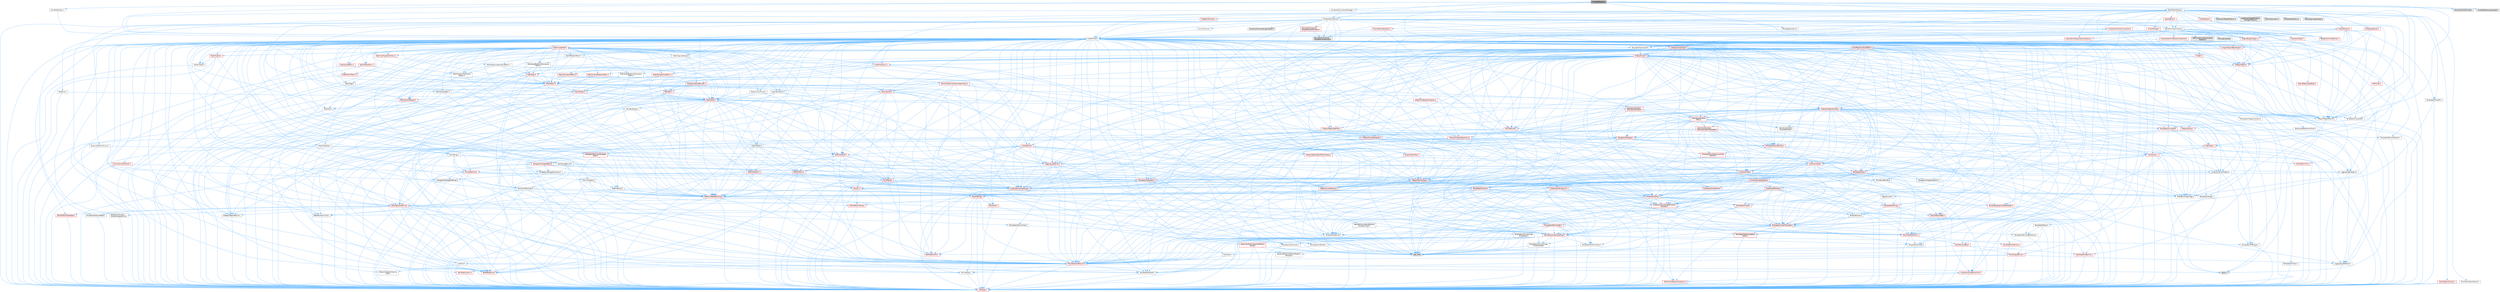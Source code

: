 digraph "UnrealEdEngine.h"
{
 // INTERACTIVE_SVG=YES
 // LATEX_PDF_SIZE
  bgcolor="transparent";
  edge [fontname=Helvetica,fontsize=10,labelfontname=Helvetica,labelfontsize=10];
  node [fontname=Helvetica,fontsize=10,shape=box,height=0.2,width=0.4];
  Node1 [id="Node000001",label="UnrealEdEngine.h",height=0.2,width=0.4,color="gray40", fillcolor="grey60", style="filled", fontcolor="black",tooltip=" "];
  Node1 -> Node2 [id="edge1_Node000001_Node000002",color="steelblue1",style="solid",tooltip=" "];
  Node2 [id="Node000002",label="CoreMinimal.h",height=0.2,width=0.4,color="grey40", fillcolor="white", style="filled",URL="$d7/d67/CoreMinimal_8h.html",tooltip=" "];
  Node2 -> Node3 [id="edge2_Node000002_Node000003",color="steelblue1",style="solid",tooltip=" "];
  Node3 [id="Node000003",label="CoreTypes.h",height=0.2,width=0.4,color="red", fillcolor="#FFF0F0", style="filled",URL="$dc/dec/CoreTypes_8h.html",tooltip=" "];
  Node2 -> Node17 [id="edge3_Node000002_Node000017",color="steelblue1",style="solid",tooltip=" "];
  Node17 [id="Node000017",label="CoreFwd.h",height=0.2,width=0.4,color="grey40", fillcolor="white", style="filled",URL="$d1/d1e/CoreFwd_8h.html",tooltip=" "];
  Node17 -> Node3 [id="edge4_Node000017_Node000003",color="steelblue1",style="solid",tooltip=" "];
  Node17 -> Node18 [id="edge5_Node000017_Node000018",color="steelblue1",style="solid",tooltip=" "];
  Node18 [id="Node000018",label="Containers/ContainersFwd.h",height=0.2,width=0.4,color="red", fillcolor="#FFF0F0", style="filled",URL="$d4/d0a/ContainersFwd_8h.html",tooltip=" "];
  Node18 -> Node3 [id="edge6_Node000018_Node000003",color="steelblue1",style="solid",tooltip=" "];
  Node18 -> Node19 [id="edge7_Node000018_Node000019",color="steelblue1",style="solid",tooltip=" "];
  Node19 [id="Node000019",label="Traits/IsContiguousContainer.h",height=0.2,width=0.4,color="red", fillcolor="#FFF0F0", style="filled",URL="$d5/d3c/IsContiguousContainer_8h.html",tooltip=" "];
  Node19 -> Node3 [id="edge8_Node000019_Node000003",color="steelblue1",style="solid",tooltip=" "];
  Node17 -> Node22 [id="edge9_Node000017_Node000022",color="steelblue1",style="solid",tooltip=" "];
  Node22 [id="Node000022",label="Math/MathFwd.h",height=0.2,width=0.4,color="red", fillcolor="#FFF0F0", style="filled",URL="$d2/d10/MathFwd_8h.html",tooltip=" "];
  Node17 -> Node23 [id="edge10_Node000017_Node000023",color="steelblue1",style="solid",tooltip=" "];
  Node23 [id="Node000023",label="UObject/UObjectHierarchy\lFwd.h",height=0.2,width=0.4,color="grey40", fillcolor="white", style="filled",URL="$d3/d13/UObjectHierarchyFwd_8h.html",tooltip=" "];
  Node2 -> Node23 [id="edge11_Node000002_Node000023",color="steelblue1",style="solid",tooltip=" "];
  Node2 -> Node18 [id="edge12_Node000002_Node000018",color="steelblue1",style="solid",tooltip=" "];
  Node2 -> Node24 [id="edge13_Node000002_Node000024",color="steelblue1",style="solid",tooltip=" "];
  Node24 [id="Node000024",label="Misc/VarArgs.h",height=0.2,width=0.4,color="grey40", fillcolor="white", style="filled",URL="$d5/d6f/VarArgs_8h.html",tooltip=" "];
  Node24 -> Node3 [id="edge14_Node000024_Node000003",color="steelblue1",style="solid",tooltip=" "];
  Node2 -> Node25 [id="edge15_Node000002_Node000025",color="steelblue1",style="solid",tooltip=" "];
  Node25 [id="Node000025",label="Logging/LogVerbosity.h",height=0.2,width=0.4,color="grey40", fillcolor="white", style="filled",URL="$d2/d8f/LogVerbosity_8h.html",tooltip=" "];
  Node25 -> Node3 [id="edge16_Node000025_Node000003",color="steelblue1",style="solid",tooltip=" "];
  Node2 -> Node26 [id="edge17_Node000002_Node000026",color="steelblue1",style="solid",tooltip=" "];
  Node26 [id="Node000026",label="Misc/OutputDevice.h",height=0.2,width=0.4,color="red", fillcolor="#FFF0F0", style="filled",URL="$d7/d32/OutputDevice_8h.html",tooltip=" "];
  Node26 -> Node17 [id="edge18_Node000026_Node000017",color="steelblue1",style="solid",tooltip=" "];
  Node26 -> Node3 [id="edge19_Node000026_Node000003",color="steelblue1",style="solid",tooltip=" "];
  Node26 -> Node25 [id="edge20_Node000026_Node000025",color="steelblue1",style="solid",tooltip=" "];
  Node26 -> Node24 [id="edge21_Node000026_Node000024",color="steelblue1",style="solid",tooltip=" "];
  Node2 -> Node32 [id="edge22_Node000002_Node000032",color="steelblue1",style="solid",tooltip=" "];
  Node32 [id="Node000032",label="HAL/PlatformCrt.h",height=0.2,width=0.4,color="red", fillcolor="#FFF0F0", style="filled",URL="$d8/d75/PlatformCrt_8h.html",tooltip=" "];
  Node2 -> Node42 [id="edge23_Node000002_Node000042",color="steelblue1",style="solid",tooltip=" "];
  Node42 [id="Node000042",label="HAL/PlatformMisc.h",height=0.2,width=0.4,color="red", fillcolor="#FFF0F0", style="filled",URL="$d0/df5/PlatformMisc_8h.html",tooltip=" "];
  Node42 -> Node3 [id="edge24_Node000042_Node000003",color="steelblue1",style="solid",tooltip=" "];
  Node2 -> Node61 [id="edge25_Node000002_Node000061",color="steelblue1",style="solid",tooltip=" "];
  Node61 [id="Node000061",label="Misc/AssertionMacros.h",height=0.2,width=0.4,color="red", fillcolor="#FFF0F0", style="filled",URL="$d0/dfa/AssertionMacros_8h.html",tooltip=" "];
  Node61 -> Node3 [id="edge26_Node000061_Node000003",color="steelblue1",style="solid",tooltip=" "];
  Node61 -> Node42 [id="edge27_Node000061_Node000042",color="steelblue1",style="solid",tooltip=" "];
  Node61 -> Node62 [id="edge28_Node000061_Node000062",color="steelblue1",style="solid",tooltip=" "];
  Node62 [id="Node000062",label="Templates/EnableIf.h",height=0.2,width=0.4,color="grey40", fillcolor="white", style="filled",URL="$d7/d60/EnableIf_8h.html",tooltip=" "];
  Node62 -> Node3 [id="edge29_Node000062_Node000003",color="steelblue1",style="solid",tooltip=" "];
  Node61 -> Node24 [id="edge30_Node000061_Node000024",color="steelblue1",style="solid",tooltip=" "];
  Node61 -> Node69 [id="edge31_Node000061_Node000069",color="steelblue1",style="solid",tooltip=" "];
  Node69 [id="Node000069",label="atomic",height=0.2,width=0.4,color="grey60", fillcolor="#E0E0E0", style="filled",tooltip=" "];
  Node2 -> Node70 [id="edge32_Node000002_Node000070",color="steelblue1",style="solid",tooltip=" "];
  Node70 [id="Node000070",label="Templates/IsPointer.h",height=0.2,width=0.4,color="grey40", fillcolor="white", style="filled",URL="$d7/d05/IsPointer_8h.html",tooltip=" "];
  Node70 -> Node3 [id="edge33_Node000070_Node000003",color="steelblue1",style="solid",tooltip=" "];
  Node2 -> Node71 [id="edge34_Node000002_Node000071",color="steelblue1",style="solid",tooltip=" "];
  Node71 [id="Node000071",label="HAL/PlatformMemory.h",height=0.2,width=0.4,color="red", fillcolor="#FFF0F0", style="filled",URL="$de/d68/PlatformMemory_8h.html",tooltip=" "];
  Node71 -> Node3 [id="edge35_Node000071_Node000003",color="steelblue1",style="solid",tooltip=" "];
  Node2 -> Node54 [id="edge36_Node000002_Node000054",color="steelblue1",style="solid",tooltip=" "];
  Node54 [id="Node000054",label="HAL/PlatformAtomics.h",height=0.2,width=0.4,color="red", fillcolor="#FFF0F0", style="filled",URL="$d3/d36/PlatformAtomics_8h.html",tooltip=" "];
  Node54 -> Node3 [id="edge37_Node000054_Node000003",color="steelblue1",style="solid",tooltip=" "];
  Node2 -> Node76 [id="edge38_Node000002_Node000076",color="steelblue1",style="solid",tooltip=" "];
  Node76 [id="Node000076",label="Misc/Exec.h",height=0.2,width=0.4,color="grey40", fillcolor="white", style="filled",URL="$de/ddb/Exec_8h.html",tooltip=" "];
  Node76 -> Node3 [id="edge39_Node000076_Node000003",color="steelblue1",style="solid",tooltip=" "];
  Node76 -> Node61 [id="edge40_Node000076_Node000061",color="steelblue1",style="solid",tooltip=" "];
  Node2 -> Node77 [id="edge41_Node000002_Node000077",color="steelblue1",style="solid",tooltip=" "];
  Node77 [id="Node000077",label="HAL/MemoryBase.h",height=0.2,width=0.4,color="red", fillcolor="#FFF0F0", style="filled",URL="$d6/d9f/MemoryBase_8h.html",tooltip=" "];
  Node77 -> Node3 [id="edge42_Node000077_Node000003",color="steelblue1",style="solid",tooltip=" "];
  Node77 -> Node54 [id="edge43_Node000077_Node000054",color="steelblue1",style="solid",tooltip=" "];
  Node77 -> Node32 [id="edge44_Node000077_Node000032",color="steelblue1",style="solid",tooltip=" "];
  Node77 -> Node76 [id="edge45_Node000077_Node000076",color="steelblue1",style="solid",tooltip=" "];
  Node77 -> Node26 [id="edge46_Node000077_Node000026",color="steelblue1",style="solid",tooltip=" "];
  Node2 -> Node87 [id="edge47_Node000002_Node000087",color="steelblue1",style="solid",tooltip=" "];
  Node87 [id="Node000087",label="HAL/UnrealMemory.h",height=0.2,width=0.4,color="red", fillcolor="#FFF0F0", style="filled",URL="$d9/d96/UnrealMemory_8h.html",tooltip=" "];
  Node87 -> Node3 [id="edge48_Node000087_Node000003",color="steelblue1",style="solid",tooltip=" "];
  Node87 -> Node77 [id="edge49_Node000087_Node000077",color="steelblue1",style="solid",tooltip=" "];
  Node87 -> Node71 [id="edge50_Node000087_Node000071",color="steelblue1",style="solid",tooltip=" "];
  Node87 -> Node70 [id="edge51_Node000087_Node000070",color="steelblue1",style="solid",tooltip=" "];
  Node2 -> Node89 [id="edge52_Node000002_Node000089",color="steelblue1",style="solid",tooltip=" "];
  Node89 [id="Node000089",label="Templates/IsArithmetic.h",height=0.2,width=0.4,color="grey40", fillcolor="white", style="filled",URL="$d2/d5d/IsArithmetic_8h.html",tooltip=" "];
  Node89 -> Node3 [id="edge53_Node000089_Node000003",color="steelblue1",style="solid",tooltip=" "];
  Node2 -> Node83 [id="edge54_Node000002_Node000083",color="steelblue1",style="solid",tooltip=" "];
  Node83 [id="Node000083",label="Templates/AndOrNot.h",height=0.2,width=0.4,color="grey40", fillcolor="white", style="filled",URL="$db/d0a/AndOrNot_8h.html",tooltip=" "];
  Node83 -> Node3 [id="edge55_Node000083_Node000003",color="steelblue1",style="solid",tooltip=" "];
  Node2 -> Node90 [id="edge56_Node000002_Node000090",color="steelblue1",style="solid",tooltip=" "];
  Node90 [id="Node000090",label="Templates/IsPODType.h",height=0.2,width=0.4,color="grey40", fillcolor="white", style="filled",URL="$d7/db1/IsPODType_8h.html",tooltip=" "];
  Node90 -> Node3 [id="edge57_Node000090_Node000003",color="steelblue1",style="solid",tooltip=" "];
  Node2 -> Node91 [id="edge58_Node000002_Node000091",color="steelblue1",style="solid",tooltip=" "];
  Node91 [id="Node000091",label="Templates/IsUECoreType.h",height=0.2,width=0.4,color="grey40", fillcolor="white", style="filled",URL="$d1/db8/IsUECoreType_8h.html",tooltip=" "];
  Node91 -> Node3 [id="edge59_Node000091_Node000003",color="steelblue1",style="solid",tooltip=" "];
  Node91 -> Node7 [id="edge60_Node000091_Node000007",color="steelblue1",style="solid",tooltip=" "];
  Node7 [id="Node000007",label="type_traits",height=0.2,width=0.4,color="grey60", fillcolor="#E0E0E0", style="filled",tooltip=" "];
  Node2 -> Node84 [id="edge61_Node000002_Node000084",color="steelblue1",style="solid",tooltip=" "];
  Node84 [id="Node000084",label="Templates/IsTriviallyCopy\lConstructible.h",height=0.2,width=0.4,color="grey40", fillcolor="white", style="filled",URL="$d3/d78/IsTriviallyCopyConstructible_8h.html",tooltip=" "];
  Node84 -> Node3 [id="edge62_Node000084_Node000003",color="steelblue1",style="solid",tooltip=" "];
  Node84 -> Node7 [id="edge63_Node000084_Node000007",color="steelblue1",style="solid",tooltip=" "];
  Node2 -> Node92 [id="edge64_Node000002_Node000092",color="steelblue1",style="solid",tooltip=" "];
  Node92 [id="Node000092",label="Templates/UnrealTypeTraits.h",height=0.2,width=0.4,color="red", fillcolor="#FFF0F0", style="filled",URL="$d2/d2d/UnrealTypeTraits_8h.html",tooltip=" "];
  Node92 -> Node3 [id="edge65_Node000092_Node000003",color="steelblue1",style="solid",tooltip=" "];
  Node92 -> Node70 [id="edge66_Node000092_Node000070",color="steelblue1",style="solid",tooltip=" "];
  Node92 -> Node61 [id="edge67_Node000092_Node000061",color="steelblue1",style="solid",tooltip=" "];
  Node92 -> Node83 [id="edge68_Node000092_Node000083",color="steelblue1",style="solid",tooltip=" "];
  Node92 -> Node62 [id="edge69_Node000092_Node000062",color="steelblue1",style="solid",tooltip=" "];
  Node92 -> Node89 [id="edge70_Node000092_Node000089",color="steelblue1",style="solid",tooltip=" "];
  Node92 -> Node90 [id="edge71_Node000092_Node000090",color="steelblue1",style="solid",tooltip=" "];
  Node92 -> Node91 [id="edge72_Node000092_Node000091",color="steelblue1",style="solid",tooltip=" "];
  Node92 -> Node84 [id="edge73_Node000092_Node000084",color="steelblue1",style="solid",tooltip=" "];
  Node2 -> Node62 [id="edge74_Node000002_Node000062",color="steelblue1",style="solid",tooltip=" "];
  Node2 -> Node94 [id="edge75_Node000002_Node000094",color="steelblue1",style="solid",tooltip=" "];
  Node94 [id="Node000094",label="Templates/RemoveReference.h",height=0.2,width=0.4,color="grey40", fillcolor="white", style="filled",URL="$da/dbe/RemoveReference_8h.html",tooltip=" "];
  Node94 -> Node3 [id="edge76_Node000094_Node000003",color="steelblue1",style="solid",tooltip=" "];
  Node2 -> Node95 [id="edge77_Node000002_Node000095",color="steelblue1",style="solid",tooltip=" "];
  Node95 [id="Node000095",label="Templates/IntegralConstant.h",height=0.2,width=0.4,color="grey40", fillcolor="white", style="filled",URL="$db/d1b/IntegralConstant_8h.html",tooltip=" "];
  Node95 -> Node3 [id="edge78_Node000095_Node000003",color="steelblue1",style="solid",tooltip=" "];
  Node2 -> Node96 [id="edge79_Node000002_Node000096",color="steelblue1",style="solid",tooltip=" "];
  Node96 [id="Node000096",label="Templates/IsClass.h",height=0.2,width=0.4,color="grey40", fillcolor="white", style="filled",URL="$db/dcb/IsClass_8h.html",tooltip=" "];
  Node96 -> Node3 [id="edge80_Node000096_Node000003",color="steelblue1",style="solid",tooltip=" "];
  Node2 -> Node97 [id="edge81_Node000002_Node000097",color="steelblue1",style="solid",tooltip=" "];
  Node97 [id="Node000097",label="Templates/TypeCompatible\lBytes.h",height=0.2,width=0.4,color="red", fillcolor="#FFF0F0", style="filled",URL="$df/d0a/TypeCompatibleBytes_8h.html",tooltip=" "];
  Node97 -> Node3 [id="edge82_Node000097_Node000003",color="steelblue1",style="solid",tooltip=" "];
  Node97 -> Node7 [id="edge83_Node000097_Node000007",color="steelblue1",style="solid",tooltip=" "];
  Node2 -> Node19 [id="edge84_Node000002_Node000019",color="steelblue1",style="solid",tooltip=" "];
  Node2 -> Node98 [id="edge85_Node000002_Node000098",color="steelblue1",style="solid",tooltip=" "];
  Node98 [id="Node000098",label="Templates/UnrealTemplate.h",height=0.2,width=0.4,color="red", fillcolor="#FFF0F0", style="filled",URL="$d4/d24/UnrealTemplate_8h.html",tooltip=" "];
  Node98 -> Node3 [id="edge86_Node000098_Node000003",color="steelblue1",style="solid",tooltip=" "];
  Node98 -> Node70 [id="edge87_Node000098_Node000070",color="steelblue1",style="solid",tooltip=" "];
  Node98 -> Node87 [id="edge88_Node000098_Node000087",color="steelblue1",style="solid",tooltip=" "];
  Node98 -> Node92 [id="edge89_Node000098_Node000092",color="steelblue1",style="solid",tooltip=" "];
  Node98 -> Node94 [id="edge90_Node000098_Node000094",color="steelblue1",style="solid",tooltip=" "];
  Node98 -> Node64 [id="edge91_Node000098_Node000064",color="steelblue1",style="solid",tooltip=" "];
  Node64 [id="Node000064",label="Templates/Requires.h",height=0.2,width=0.4,color="grey40", fillcolor="white", style="filled",URL="$dc/d96/Requires_8h.html",tooltip=" "];
  Node64 -> Node62 [id="edge92_Node000064_Node000062",color="steelblue1",style="solid",tooltip=" "];
  Node64 -> Node7 [id="edge93_Node000064_Node000007",color="steelblue1",style="solid",tooltip=" "];
  Node98 -> Node97 [id="edge94_Node000098_Node000097",color="steelblue1",style="solid",tooltip=" "];
  Node98 -> Node19 [id="edge95_Node000098_Node000019",color="steelblue1",style="solid",tooltip=" "];
  Node98 -> Node7 [id="edge96_Node000098_Node000007",color="steelblue1",style="solid",tooltip=" "];
  Node2 -> Node47 [id="edge97_Node000002_Node000047",color="steelblue1",style="solid",tooltip=" "];
  Node47 [id="Node000047",label="Math/NumericLimits.h",height=0.2,width=0.4,color="grey40", fillcolor="white", style="filled",URL="$df/d1b/NumericLimits_8h.html",tooltip=" "];
  Node47 -> Node3 [id="edge98_Node000047_Node000003",color="steelblue1",style="solid",tooltip=" "];
  Node2 -> Node102 [id="edge99_Node000002_Node000102",color="steelblue1",style="solid",tooltip=" "];
  Node102 [id="Node000102",label="HAL/PlatformMath.h",height=0.2,width=0.4,color="red", fillcolor="#FFF0F0", style="filled",URL="$dc/d53/PlatformMath_8h.html",tooltip=" "];
  Node102 -> Node3 [id="edge100_Node000102_Node000003",color="steelblue1",style="solid",tooltip=" "];
  Node2 -> Node85 [id="edge101_Node000002_Node000085",color="steelblue1",style="solid",tooltip=" "];
  Node85 [id="Node000085",label="Templates/IsTriviallyCopy\lAssignable.h",height=0.2,width=0.4,color="grey40", fillcolor="white", style="filled",URL="$d2/df2/IsTriviallyCopyAssignable_8h.html",tooltip=" "];
  Node85 -> Node3 [id="edge102_Node000085_Node000003",color="steelblue1",style="solid",tooltip=" "];
  Node85 -> Node7 [id="edge103_Node000085_Node000007",color="steelblue1",style="solid",tooltip=" "];
  Node2 -> Node110 [id="edge104_Node000002_Node000110",color="steelblue1",style="solid",tooltip=" "];
  Node110 [id="Node000110",label="Templates/MemoryOps.h",height=0.2,width=0.4,color="red", fillcolor="#FFF0F0", style="filled",URL="$db/dea/MemoryOps_8h.html",tooltip=" "];
  Node110 -> Node3 [id="edge105_Node000110_Node000003",color="steelblue1",style="solid",tooltip=" "];
  Node110 -> Node87 [id="edge106_Node000110_Node000087",color="steelblue1",style="solid",tooltip=" "];
  Node110 -> Node85 [id="edge107_Node000110_Node000085",color="steelblue1",style="solid",tooltip=" "];
  Node110 -> Node84 [id="edge108_Node000110_Node000084",color="steelblue1",style="solid",tooltip=" "];
  Node110 -> Node64 [id="edge109_Node000110_Node000064",color="steelblue1",style="solid",tooltip=" "];
  Node110 -> Node92 [id="edge110_Node000110_Node000092",color="steelblue1",style="solid",tooltip=" "];
  Node110 -> Node7 [id="edge111_Node000110_Node000007",color="steelblue1",style="solid",tooltip=" "];
  Node2 -> Node111 [id="edge112_Node000002_Node000111",color="steelblue1",style="solid",tooltip=" "];
  Node111 [id="Node000111",label="Containers/ContainerAllocation\lPolicies.h",height=0.2,width=0.4,color="red", fillcolor="#FFF0F0", style="filled",URL="$d7/dff/ContainerAllocationPolicies_8h.html",tooltip=" "];
  Node111 -> Node3 [id="edge113_Node000111_Node000003",color="steelblue1",style="solid",tooltip=" "];
  Node111 -> Node111 [id="edge114_Node000111_Node000111",color="steelblue1",style="solid",tooltip=" "];
  Node111 -> Node102 [id="edge115_Node000111_Node000102",color="steelblue1",style="solid",tooltip=" "];
  Node111 -> Node87 [id="edge116_Node000111_Node000087",color="steelblue1",style="solid",tooltip=" "];
  Node111 -> Node47 [id="edge117_Node000111_Node000047",color="steelblue1",style="solid",tooltip=" "];
  Node111 -> Node61 [id="edge118_Node000111_Node000061",color="steelblue1",style="solid",tooltip=" "];
  Node111 -> Node110 [id="edge119_Node000111_Node000110",color="steelblue1",style="solid",tooltip=" "];
  Node111 -> Node97 [id="edge120_Node000111_Node000097",color="steelblue1",style="solid",tooltip=" "];
  Node111 -> Node7 [id="edge121_Node000111_Node000007",color="steelblue1",style="solid",tooltip=" "];
  Node2 -> Node114 [id="edge122_Node000002_Node000114",color="steelblue1",style="solid",tooltip=" "];
  Node114 [id="Node000114",label="Templates/IsEnumClass.h",height=0.2,width=0.4,color="grey40", fillcolor="white", style="filled",URL="$d7/d15/IsEnumClass_8h.html",tooltip=" "];
  Node114 -> Node3 [id="edge123_Node000114_Node000003",color="steelblue1",style="solid",tooltip=" "];
  Node114 -> Node83 [id="edge124_Node000114_Node000083",color="steelblue1",style="solid",tooltip=" "];
  Node2 -> Node115 [id="edge125_Node000002_Node000115",color="steelblue1",style="solid",tooltip=" "];
  Node115 [id="Node000115",label="HAL/PlatformProperties.h",height=0.2,width=0.4,color="red", fillcolor="#FFF0F0", style="filled",URL="$d9/db0/PlatformProperties_8h.html",tooltip=" "];
  Node115 -> Node3 [id="edge126_Node000115_Node000003",color="steelblue1",style="solid",tooltip=" "];
  Node2 -> Node118 [id="edge127_Node000002_Node000118",color="steelblue1",style="solid",tooltip=" "];
  Node118 [id="Node000118",label="Misc/EngineVersionBase.h",height=0.2,width=0.4,color="grey40", fillcolor="white", style="filled",URL="$d5/d2b/EngineVersionBase_8h.html",tooltip=" "];
  Node118 -> Node3 [id="edge128_Node000118_Node000003",color="steelblue1",style="solid",tooltip=" "];
  Node2 -> Node119 [id="edge129_Node000002_Node000119",color="steelblue1",style="solid",tooltip=" "];
  Node119 [id="Node000119",label="Internationalization\l/TextNamespaceFwd.h",height=0.2,width=0.4,color="grey40", fillcolor="white", style="filled",URL="$d8/d97/TextNamespaceFwd_8h.html",tooltip=" "];
  Node119 -> Node3 [id="edge130_Node000119_Node000003",color="steelblue1",style="solid",tooltip=" "];
  Node2 -> Node120 [id="edge131_Node000002_Node000120",color="steelblue1",style="solid",tooltip=" "];
  Node120 [id="Node000120",label="Serialization/Archive.h",height=0.2,width=0.4,color="red", fillcolor="#FFF0F0", style="filled",URL="$d7/d3b/Archive_8h.html",tooltip=" "];
  Node120 -> Node17 [id="edge132_Node000120_Node000017",color="steelblue1",style="solid",tooltip=" "];
  Node120 -> Node3 [id="edge133_Node000120_Node000003",color="steelblue1",style="solid",tooltip=" "];
  Node120 -> Node115 [id="edge134_Node000120_Node000115",color="steelblue1",style="solid",tooltip=" "];
  Node120 -> Node119 [id="edge135_Node000120_Node000119",color="steelblue1",style="solid",tooltip=" "];
  Node120 -> Node22 [id="edge136_Node000120_Node000022",color="steelblue1",style="solid",tooltip=" "];
  Node120 -> Node61 [id="edge137_Node000120_Node000061",color="steelblue1",style="solid",tooltip=" "];
  Node120 -> Node118 [id="edge138_Node000120_Node000118",color="steelblue1",style="solid",tooltip=" "];
  Node120 -> Node24 [id="edge139_Node000120_Node000024",color="steelblue1",style="solid",tooltip=" "];
  Node120 -> Node62 [id="edge140_Node000120_Node000062",color="steelblue1",style="solid",tooltip=" "];
  Node120 -> Node114 [id="edge141_Node000120_Node000114",color="steelblue1",style="solid",tooltip=" "];
  Node120 -> Node98 [id="edge142_Node000120_Node000098",color="steelblue1",style="solid",tooltip=" "];
  Node120 -> Node123 [id="edge143_Node000120_Node000123",color="steelblue1",style="solid",tooltip=" "];
  Node123 [id="Node000123",label="UObject/ObjectVersion.h",height=0.2,width=0.4,color="grey40", fillcolor="white", style="filled",URL="$da/d63/ObjectVersion_8h.html",tooltip=" "];
  Node123 -> Node3 [id="edge144_Node000123_Node000003",color="steelblue1",style="solid",tooltip=" "];
  Node2 -> Node124 [id="edge145_Node000002_Node000124",color="steelblue1",style="solid",tooltip=" "];
  Node124 [id="Node000124",label="Templates/Less.h",height=0.2,width=0.4,color="grey40", fillcolor="white", style="filled",URL="$de/dc8/Less_8h.html",tooltip=" "];
  Node124 -> Node3 [id="edge146_Node000124_Node000003",color="steelblue1",style="solid",tooltip=" "];
  Node124 -> Node98 [id="edge147_Node000124_Node000098",color="steelblue1",style="solid",tooltip=" "];
  Node2 -> Node125 [id="edge148_Node000002_Node000125",color="steelblue1",style="solid",tooltip=" "];
  Node125 [id="Node000125",label="Templates/Sorting.h",height=0.2,width=0.4,color="red", fillcolor="#FFF0F0", style="filled",URL="$d3/d9e/Sorting_8h.html",tooltip=" "];
  Node125 -> Node3 [id="edge149_Node000125_Node000003",color="steelblue1",style="solid",tooltip=" "];
  Node125 -> Node102 [id="edge150_Node000125_Node000102",color="steelblue1",style="solid",tooltip=" "];
  Node125 -> Node124 [id="edge151_Node000125_Node000124",color="steelblue1",style="solid",tooltip=" "];
  Node2 -> Node136 [id="edge152_Node000002_Node000136",color="steelblue1",style="solid",tooltip=" "];
  Node136 [id="Node000136",label="Misc/Char.h",height=0.2,width=0.4,color="red", fillcolor="#FFF0F0", style="filled",URL="$d0/d58/Char_8h.html",tooltip=" "];
  Node136 -> Node3 [id="edge153_Node000136_Node000003",color="steelblue1",style="solid",tooltip=" "];
  Node136 -> Node7 [id="edge154_Node000136_Node000007",color="steelblue1",style="solid",tooltip=" "];
  Node2 -> Node139 [id="edge155_Node000002_Node000139",color="steelblue1",style="solid",tooltip=" "];
  Node139 [id="Node000139",label="GenericPlatform/GenericPlatform\lStricmp.h",height=0.2,width=0.4,color="grey40", fillcolor="white", style="filled",URL="$d2/d86/GenericPlatformStricmp_8h.html",tooltip=" "];
  Node139 -> Node3 [id="edge156_Node000139_Node000003",color="steelblue1",style="solid",tooltip=" "];
  Node2 -> Node140 [id="edge157_Node000002_Node000140",color="steelblue1",style="solid",tooltip=" "];
  Node140 [id="Node000140",label="GenericPlatform/GenericPlatform\lString.h",height=0.2,width=0.4,color="red", fillcolor="#FFF0F0", style="filled",URL="$dd/d20/GenericPlatformString_8h.html",tooltip=" "];
  Node140 -> Node3 [id="edge158_Node000140_Node000003",color="steelblue1",style="solid",tooltip=" "];
  Node140 -> Node139 [id="edge159_Node000140_Node000139",color="steelblue1",style="solid",tooltip=" "];
  Node140 -> Node62 [id="edge160_Node000140_Node000062",color="steelblue1",style="solid",tooltip=" "];
  Node140 -> Node7 [id="edge161_Node000140_Node000007",color="steelblue1",style="solid",tooltip=" "];
  Node2 -> Node73 [id="edge162_Node000002_Node000073",color="steelblue1",style="solid",tooltip=" "];
  Node73 [id="Node000073",label="HAL/PlatformString.h",height=0.2,width=0.4,color="red", fillcolor="#FFF0F0", style="filled",URL="$db/db5/PlatformString_8h.html",tooltip=" "];
  Node73 -> Node3 [id="edge163_Node000073_Node000003",color="steelblue1",style="solid",tooltip=" "];
  Node2 -> Node143 [id="edge164_Node000002_Node000143",color="steelblue1",style="solid",tooltip=" "];
  Node143 [id="Node000143",label="Misc/CString.h",height=0.2,width=0.4,color="red", fillcolor="#FFF0F0", style="filled",URL="$d2/d49/CString_8h.html",tooltip=" "];
  Node143 -> Node3 [id="edge165_Node000143_Node000003",color="steelblue1",style="solid",tooltip=" "];
  Node143 -> Node32 [id="edge166_Node000143_Node000032",color="steelblue1",style="solid",tooltip=" "];
  Node143 -> Node73 [id="edge167_Node000143_Node000073",color="steelblue1",style="solid",tooltip=" "];
  Node143 -> Node61 [id="edge168_Node000143_Node000061",color="steelblue1",style="solid",tooltip=" "];
  Node143 -> Node136 [id="edge169_Node000143_Node000136",color="steelblue1",style="solid",tooltip=" "];
  Node143 -> Node24 [id="edge170_Node000143_Node000024",color="steelblue1",style="solid",tooltip=" "];
  Node2 -> Node144 [id="edge171_Node000002_Node000144",color="steelblue1",style="solid",tooltip=" "];
  Node144 [id="Node000144",label="Misc/Crc.h",height=0.2,width=0.4,color="red", fillcolor="#FFF0F0", style="filled",URL="$d4/dd2/Crc_8h.html",tooltip=" "];
  Node144 -> Node3 [id="edge172_Node000144_Node000003",color="steelblue1",style="solid",tooltip=" "];
  Node144 -> Node73 [id="edge173_Node000144_Node000073",color="steelblue1",style="solid",tooltip=" "];
  Node144 -> Node61 [id="edge174_Node000144_Node000061",color="steelblue1",style="solid",tooltip=" "];
  Node144 -> Node143 [id="edge175_Node000144_Node000143",color="steelblue1",style="solid",tooltip=" "];
  Node144 -> Node136 [id="edge176_Node000144_Node000136",color="steelblue1",style="solid",tooltip=" "];
  Node144 -> Node92 [id="edge177_Node000144_Node000092",color="steelblue1",style="solid",tooltip=" "];
  Node2 -> Node135 [id="edge178_Node000002_Node000135",color="steelblue1",style="solid",tooltip=" "];
  Node135 [id="Node000135",label="Math/UnrealMathUtility.h",height=0.2,width=0.4,color="red", fillcolor="#FFF0F0", style="filled",URL="$db/db8/UnrealMathUtility_8h.html",tooltip=" "];
  Node135 -> Node3 [id="edge179_Node000135_Node000003",color="steelblue1",style="solid",tooltip=" "];
  Node135 -> Node61 [id="edge180_Node000135_Node000061",color="steelblue1",style="solid",tooltip=" "];
  Node135 -> Node102 [id="edge181_Node000135_Node000102",color="steelblue1",style="solid",tooltip=" "];
  Node135 -> Node22 [id="edge182_Node000135_Node000022",color="steelblue1",style="solid",tooltip=" "];
  Node135 -> Node64 [id="edge183_Node000135_Node000064",color="steelblue1",style="solid",tooltip=" "];
  Node2 -> Node145 [id="edge184_Node000002_Node000145",color="steelblue1",style="solid",tooltip=" "];
  Node145 [id="Node000145",label="Containers/UnrealString.h",height=0.2,width=0.4,color="red", fillcolor="#FFF0F0", style="filled",URL="$d5/dba/UnrealString_8h.html",tooltip=" "];
  Node2 -> Node149 [id="edge185_Node000002_Node000149",color="steelblue1",style="solid",tooltip=" "];
  Node149 [id="Node000149",label="Containers/Array.h",height=0.2,width=0.4,color="red", fillcolor="#FFF0F0", style="filled",URL="$df/dd0/Array_8h.html",tooltip=" "];
  Node149 -> Node3 [id="edge186_Node000149_Node000003",color="steelblue1",style="solid",tooltip=" "];
  Node149 -> Node61 [id="edge187_Node000149_Node000061",color="steelblue1",style="solid",tooltip=" "];
  Node149 -> Node87 [id="edge188_Node000149_Node000087",color="steelblue1",style="solid",tooltip=" "];
  Node149 -> Node92 [id="edge189_Node000149_Node000092",color="steelblue1",style="solid",tooltip=" "];
  Node149 -> Node98 [id="edge190_Node000149_Node000098",color="steelblue1",style="solid",tooltip=" "];
  Node149 -> Node111 [id="edge191_Node000149_Node000111",color="steelblue1",style="solid",tooltip=" "];
  Node149 -> Node120 [id="edge192_Node000149_Node000120",color="steelblue1",style="solid",tooltip=" "];
  Node149 -> Node128 [id="edge193_Node000149_Node000128",color="steelblue1",style="solid",tooltip=" "];
  Node128 [id="Node000128",label="Templates/Invoke.h",height=0.2,width=0.4,color="red", fillcolor="#FFF0F0", style="filled",URL="$d7/deb/Invoke_8h.html",tooltip=" "];
  Node128 -> Node3 [id="edge194_Node000128_Node000003",color="steelblue1",style="solid",tooltip=" "];
  Node128 -> Node98 [id="edge195_Node000128_Node000098",color="steelblue1",style="solid",tooltip=" "];
  Node128 -> Node7 [id="edge196_Node000128_Node000007",color="steelblue1",style="solid",tooltip=" "];
  Node149 -> Node124 [id="edge197_Node000149_Node000124",color="steelblue1",style="solid",tooltip=" "];
  Node149 -> Node64 [id="edge198_Node000149_Node000064",color="steelblue1",style="solid",tooltip=" "];
  Node149 -> Node125 [id="edge199_Node000149_Node000125",color="steelblue1",style="solid",tooltip=" "];
  Node149 -> Node172 [id="edge200_Node000149_Node000172",color="steelblue1",style="solid",tooltip=" "];
  Node172 [id="Node000172",label="Templates/AlignmentTemplates.h",height=0.2,width=0.4,color="red", fillcolor="#FFF0F0", style="filled",URL="$dd/d32/AlignmentTemplates_8h.html",tooltip=" "];
  Node172 -> Node3 [id="edge201_Node000172_Node000003",color="steelblue1",style="solid",tooltip=" "];
  Node172 -> Node70 [id="edge202_Node000172_Node000070",color="steelblue1",style="solid",tooltip=" "];
  Node149 -> Node7 [id="edge203_Node000149_Node000007",color="steelblue1",style="solid",tooltip=" "];
  Node2 -> Node173 [id="edge204_Node000002_Node000173",color="steelblue1",style="solid",tooltip=" "];
  Node173 [id="Node000173",label="Misc/FrameNumber.h",height=0.2,width=0.4,color="grey40", fillcolor="white", style="filled",URL="$dd/dbd/FrameNumber_8h.html",tooltip=" "];
  Node173 -> Node3 [id="edge205_Node000173_Node000003",color="steelblue1",style="solid",tooltip=" "];
  Node173 -> Node47 [id="edge206_Node000173_Node000047",color="steelblue1",style="solid",tooltip=" "];
  Node173 -> Node135 [id="edge207_Node000173_Node000135",color="steelblue1",style="solid",tooltip=" "];
  Node173 -> Node62 [id="edge208_Node000173_Node000062",color="steelblue1",style="solid",tooltip=" "];
  Node173 -> Node92 [id="edge209_Node000173_Node000092",color="steelblue1",style="solid",tooltip=" "];
  Node2 -> Node174 [id="edge210_Node000002_Node000174",color="steelblue1",style="solid",tooltip=" "];
  Node174 [id="Node000174",label="Misc/Timespan.h",height=0.2,width=0.4,color="grey40", fillcolor="white", style="filled",URL="$da/dd9/Timespan_8h.html",tooltip=" "];
  Node174 -> Node3 [id="edge211_Node000174_Node000003",color="steelblue1",style="solid",tooltip=" "];
  Node174 -> Node175 [id="edge212_Node000174_Node000175",color="steelblue1",style="solid",tooltip=" "];
  Node175 [id="Node000175",label="Math/Interval.h",height=0.2,width=0.4,color="grey40", fillcolor="white", style="filled",URL="$d1/d55/Interval_8h.html",tooltip=" "];
  Node175 -> Node3 [id="edge213_Node000175_Node000003",color="steelblue1",style="solid",tooltip=" "];
  Node175 -> Node89 [id="edge214_Node000175_Node000089",color="steelblue1",style="solid",tooltip=" "];
  Node175 -> Node92 [id="edge215_Node000175_Node000092",color="steelblue1",style="solid",tooltip=" "];
  Node175 -> Node47 [id="edge216_Node000175_Node000047",color="steelblue1",style="solid",tooltip=" "];
  Node175 -> Node135 [id="edge217_Node000175_Node000135",color="steelblue1",style="solid",tooltip=" "];
  Node174 -> Node135 [id="edge218_Node000174_Node000135",color="steelblue1",style="solid",tooltip=" "];
  Node174 -> Node61 [id="edge219_Node000174_Node000061",color="steelblue1",style="solid",tooltip=" "];
  Node2 -> Node176 [id="edge220_Node000002_Node000176",color="steelblue1",style="solid",tooltip=" "];
  Node176 [id="Node000176",label="Containers/StringConv.h",height=0.2,width=0.4,color="red", fillcolor="#FFF0F0", style="filled",URL="$d3/ddf/StringConv_8h.html",tooltip=" "];
  Node176 -> Node3 [id="edge221_Node000176_Node000003",color="steelblue1",style="solid",tooltip=" "];
  Node176 -> Node61 [id="edge222_Node000176_Node000061",color="steelblue1",style="solid",tooltip=" "];
  Node176 -> Node111 [id="edge223_Node000176_Node000111",color="steelblue1",style="solid",tooltip=" "];
  Node176 -> Node149 [id="edge224_Node000176_Node000149",color="steelblue1",style="solid",tooltip=" "];
  Node176 -> Node143 [id="edge225_Node000176_Node000143",color="steelblue1",style="solid",tooltip=" "];
  Node176 -> Node177 [id="edge226_Node000176_Node000177",color="steelblue1",style="solid",tooltip=" "];
  Node177 [id="Node000177",label="Templates/IsArray.h",height=0.2,width=0.4,color="grey40", fillcolor="white", style="filled",URL="$d8/d8d/IsArray_8h.html",tooltip=" "];
  Node177 -> Node3 [id="edge227_Node000177_Node000003",color="steelblue1",style="solid",tooltip=" "];
  Node176 -> Node98 [id="edge228_Node000176_Node000098",color="steelblue1",style="solid",tooltip=" "];
  Node176 -> Node92 [id="edge229_Node000176_Node000092",color="steelblue1",style="solid",tooltip=" "];
  Node176 -> Node19 [id="edge230_Node000176_Node000019",color="steelblue1",style="solid",tooltip=" "];
  Node176 -> Node7 [id="edge231_Node000176_Node000007",color="steelblue1",style="solid",tooltip=" "];
  Node2 -> Node178 [id="edge232_Node000002_Node000178",color="steelblue1",style="solid",tooltip=" "];
  Node178 [id="Node000178",label="UObject/UnrealNames.h",height=0.2,width=0.4,color="red", fillcolor="#FFF0F0", style="filled",URL="$d8/db1/UnrealNames_8h.html",tooltip=" "];
  Node178 -> Node3 [id="edge233_Node000178_Node000003",color="steelblue1",style="solid",tooltip=" "];
  Node2 -> Node180 [id="edge234_Node000002_Node000180",color="steelblue1",style="solid",tooltip=" "];
  Node180 [id="Node000180",label="UObject/NameTypes.h",height=0.2,width=0.4,color="red", fillcolor="#FFF0F0", style="filled",URL="$d6/d35/NameTypes_8h.html",tooltip=" "];
  Node180 -> Node3 [id="edge235_Node000180_Node000003",color="steelblue1",style="solid",tooltip=" "];
  Node180 -> Node61 [id="edge236_Node000180_Node000061",color="steelblue1",style="solid",tooltip=" "];
  Node180 -> Node87 [id="edge237_Node000180_Node000087",color="steelblue1",style="solid",tooltip=" "];
  Node180 -> Node92 [id="edge238_Node000180_Node000092",color="steelblue1",style="solid",tooltip=" "];
  Node180 -> Node98 [id="edge239_Node000180_Node000098",color="steelblue1",style="solid",tooltip=" "];
  Node180 -> Node145 [id="edge240_Node000180_Node000145",color="steelblue1",style="solid",tooltip=" "];
  Node180 -> Node176 [id="edge241_Node000180_Node000176",color="steelblue1",style="solid",tooltip=" "];
  Node180 -> Node178 [id="edge242_Node000180_Node000178",color="steelblue1",style="solid",tooltip=" "];
  Node2 -> Node188 [id="edge243_Node000002_Node000188",color="steelblue1",style="solid",tooltip=" "];
  Node188 [id="Node000188",label="Misc/Parse.h",height=0.2,width=0.4,color="red", fillcolor="#FFF0F0", style="filled",URL="$dc/d71/Parse_8h.html",tooltip=" "];
  Node188 -> Node145 [id="edge244_Node000188_Node000145",color="steelblue1",style="solid",tooltip=" "];
  Node188 -> Node3 [id="edge245_Node000188_Node000003",color="steelblue1",style="solid",tooltip=" "];
  Node188 -> Node32 [id="edge246_Node000188_Node000032",color="steelblue1",style="solid",tooltip=" "];
  Node188 -> Node49 [id="edge247_Node000188_Node000049",color="steelblue1",style="solid",tooltip=" "];
  Node49 [id="Node000049",label="Misc/EnumClassFlags.h",height=0.2,width=0.4,color="grey40", fillcolor="white", style="filled",URL="$d8/de7/EnumClassFlags_8h.html",tooltip=" "];
  Node188 -> Node189 [id="edge248_Node000188_Node000189",color="steelblue1",style="solid",tooltip=" "];
  Node189 [id="Node000189",label="Templates/Function.h",height=0.2,width=0.4,color="red", fillcolor="#FFF0F0", style="filled",URL="$df/df5/Function_8h.html",tooltip=" "];
  Node189 -> Node3 [id="edge249_Node000189_Node000003",color="steelblue1",style="solid",tooltip=" "];
  Node189 -> Node61 [id="edge250_Node000189_Node000061",color="steelblue1",style="solid",tooltip=" "];
  Node189 -> Node87 [id="edge251_Node000189_Node000087",color="steelblue1",style="solid",tooltip=" "];
  Node189 -> Node92 [id="edge252_Node000189_Node000092",color="steelblue1",style="solid",tooltip=" "];
  Node189 -> Node128 [id="edge253_Node000189_Node000128",color="steelblue1",style="solid",tooltip=" "];
  Node189 -> Node98 [id="edge254_Node000189_Node000098",color="steelblue1",style="solid",tooltip=" "];
  Node189 -> Node64 [id="edge255_Node000189_Node000064",color="steelblue1",style="solid",tooltip=" "];
  Node189 -> Node135 [id="edge256_Node000189_Node000135",color="steelblue1",style="solid",tooltip=" "];
  Node189 -> Node7 [id="edge257_Node000189_Node000007",color="steelblue1",style="solid",tooltip=" "];
  Node2 -> Node172 [id="edge258_Node000002_Node000172",color="steelblue1",style="solid",tooltip=" "];
  Node2 -> Node191 [id="edge259_Node000002_Node000191",color="steelblue1",style="solid",tooltip=" "];
  Node191 [id="Node000191",label="Misc/StructBuilder.h",height=0.2,width=0.4,color="grey40", fillcolor="white", style="filled",URL="$d9/db3/StructBuilder_8h.html",tooltip=" "];
  Node191 -> Node3 [id="edge260_Node000191_Node000003",color="steelblue1",style="solid",tooltip=" "];
  Node191 -> Node135 [id="edge261_Node000191_Node000135",color="steelblue1",style="solid",tooltip=" "];
  Node191 -> Node172 [id="edge262_Node000191_Node000172",color="steelblue1",style="solid",tooltip=" "];
  Node2 -> Node104 [id="edge263_Node000002_Node000104",color="steelblue1",style="solid",tooltip=" "];
  Node104 [id="Node000104",label="Templates/Decay.h",height=0.2,width=0.4,color="grey40", fillcolor="white", style="filled",URL="$dd/d0f/Decay_8h.html",tooltip=" "];
  Node104 -> Node3 [id="edge264_Node000104_Node000003",color="steelblue1",style="solid",tooltip=" "];
  Node104 -> Node94 [id="edge265_Node000104_Node000094",color="steelblue1",style="solid",tooltip=" "];
  Node104 -> Node7 [id="edge266_Node000104_Node000007",color="steelblue1",style="solid",tooltip=" "];
  Node2 -> Node192 [id="edge267_Node000002_Node000192",color="steelblue1",style="solid",tooltip=" "];
  Node192 [id="Node000192",label="Templates/PointerIsConvertible\lFromTo.h",height=0.2,width=0.4,color="red", fillcolor="#FFF0F0", style="filled",URL="$d6/d65/PointerIsConvertibleFromTo_8h.html",tooltip=" "];
  Node192 -> Node3 [id="edge268_Node000192_Node000003",color="steelblue1",style="solid",tooltip=" "];
  Node192 -> Node7 [id="edge269_Node000192_Node000007",color="steelblue1",style="solid",tooltip=" "];
  Node2 -> Node128 [id="edge270_Node000002_Node000128",color="steelblue1",style="solid",tooltip=" "];
  Node2 -> Node189 [id="edge271_Node000002_Node000189",color="steelblue1",style="solid",tooltip=" "];
  Node2 -> Node161 [id="edge272_Node000002_Node000161",color="steelblue1",style="solid",tooltip=" "];
  Node161 [id="Node000161",label="Templates/TypeHash.h",height=0.2,width=0.4,color="red", fillcolor="#FFF0F0", style="filled",URL="$d1/d62/TypeHash_8h.html",tooltip=" "];
  Node161 -> Node3 [id="edge273_Node000161_Node000003",color="steelblue1",style="solid",tooltip=" "];
  Node161 -> Node64 [id="edge274_Node000161_Node000064",color="steelblue1",style="solid",tooltip=" "];
  Node161 -> Node144 [id="edge275_Node000161_Node000144",color="steelblue1",style="solid",tooltip=" "];
  Node161 -> Node7 [id="edge276_Node000161_Node000007",color="steelblue1",style="solid",tooltip=" "];
  Node2 -> Node193 [id="edge277_Node000002_Node000193",color="steelblue1",style="solid",tooltip=" "];
  Node193 [id="Node000193",label="Containers/ScriptArray.h",height=0.2,width=0.4,color="red", fillcolor="#FFF0F0", style="filled",URL="$dc/daf/ScriptArray_8h.html",tooltip=" "];
  Node193 -> Node3 [id="edge278_Node000193_Node000003",color="steelblue1",style="solid",tooltip=" "];
  Node193 -> Node61 [id="edge279_Node000193_Node000061",color="steelblue1",style="solid",tooltip=" "];
  Node193 -> Node87 [id="edge280_Node000193_Node000087",color="steelblue1",style="solid",tooltip=" "];
  Node193 -> Node111 [id="edge281_Node000193_Node000111",color="steelblue1",style="solid",tooltip=" "];
  Node193 -> Node149 [id="edge282_Node000193_Node000149",color="steelblue1",style="solid",tooltip=" "];
  Node2 -> Node194 [id="edge283_Node000002_Node000194",color="steelblue1",style="solid",tooltip=" "];
  Node194 [id="Node000194",label="Containers/BitArray.h",height=0.2,width=0.4,color="red", fillcolor="#FFF0F0", style="filled",URL="$d1/de4/BitArray_8h.html",tooltip=" "];
  Node194 -> Node111 [id="edge284_Node000194_Node000111",color="steelblue1",style="solid",tooltip=" "];
  Node194 -> Node3 [id="edge285_Node000194_Node000003",color="steelblue1",style="solid",tooltip=" "];
  Node194 -> Node54 [id="edge286_Node000194_Node000054",color="steelblue1",style="solid",tooltip=" "];
  Node194 -> Node87 [id="edge287_Node000194_Node000087",color="steelblue1",style="solid",tooltip=" "];
  Node194 -> Node135 [id="edge288_Node000194_Node000135",color="steelblue1",style="solid",tooltip=" "];
  Node194 -> Node61 [id="edge289_Node000194_Node000061",color="steelblue1",style="solid",tooltip=" "];
  Node194 -> Node49 [id="edge290_Node000194_Node000049",color="steelblue1",style="solid",tooltip=" "];
  Node194 -> Node120 [id="edge291_Node000194_Node000120",color="steelblue1",style="solid",tooltip=" "];
  Node194 -> Node62 [id="edge292_Node000194_Node000062",color="steelblue1",style="solid",tooltip=" "];
  Node194 -> Node128 [id="edge293_Node000194_Node000128",color="steelblue1",style="solid",tooltip=" "];
  Node194 -> Node98 [id="edge294_Node000194_Node000098",color="steelblue1",style="solid",tooltip=" "];
  Node194 -> Node92 [id="edge295_Node000194_Node000092",color="steelblue1",style="solid",tooltip=" "];
  Node2 -> Node195 [id="edge296_Node000002_Node000195",color="steelblue1",style="solid",tooltip=" "];
  Node195 [id="Node000195",label="Containers/SparseArray.h",height=0.2,width=0.4,color="red", fillcolor="#FFF0F0", style="filled",URL="$d5/dbf/SparseArray_8h.html",tooltip=" "];
  Node195 -> Node3 [id="edge297_Node000195_Node000003",color="steelblue1",style="solid",tooltip=" "];
  Node195 -> Node61 [id="edge298_Node000195_Node000061",color="steelblue1",style="solid",tooltip=" "];
  Node195 -> Node87 [id="edge299_Node000195_Node000087",color="steelblue1",style="solid",tooltip=" "];
  Node195 -> Node92 [id="edge300_Node000195_Node000092",color="steelblue1",style="solid",tooltip=" "];
  Node195 -> Node98 [id="edge301_Node000195_Node000098",color="steelblue1",style="solid",tooltip=" "];
  Node195 -> Node111 [id="edge302_Node000195_Node000111",color="steelblue1",style="solid",tooltip=" "];
  Node195 -> Node124 [id="edge303_Node000195_Node000124",color="steelblue1",style="solid",tooltip=" "];
  Node195 -> Node149 [id="edge304_Node000195_Node000149",color="steelblue1",style="solid",tooltip=" "];
  Node195 -> Node135 [id="edge305_Node000195_Node000135",color="steelblue1",style="solid",tooltip=" "];
  Node195 -> Node193 [id="edge306_Node000195_Node000193",color="steelblue1",style="solid",tooltip=" "];
  Node195 -> Node194 [id="edge307_Node000195_Node000194",color="steelblue1",style="solid",tooltip=" "];
  Node195 -> Node145 [id="edge308_Node000195_Node000145",color="steelblue1",style="solid",tooltip=" "];
  Node2 -> Node211 [id="edge309_Node000002_Node000211",color="steelblue1",style="solid",tooltip=" "];
  Node211 [id="Node000211",label="Containers/Set.h",height=0.2,width=0.4,color="red", fillcolor="#FFF0F0", style="filled",URL="$d4/d45/Set_8h.html",tooltip=" "];
  Node211 -> Node111 [id="edge310_Node000211_Node000111",color="steelblue1",style="solid",tooltip=" "];
  Node211 -> Node195 [id="edge311_Node000211_Node000195",color="steelblue1",style="solid",tooltip=" "];
  Node211 -> Node18 [id="edge312_Node000211_Node000018",color="steelblue1",style="solid",tooltip=" "];
  Node211 -> Node135 [id="edge313_Node000211_Node000135",color="steelblue1",style="solid",tooltip=" "];
  Node211 -> Node61 [id="edge314_Node000211_Node000061",color="steelblue1",style="solid",tooltip=" "];
  Node211 -> Node191 [id="edge315_Node000211_Node000191",color="steelblue1",style="solid",tooltip=" "];
  Node211 -> Node189 [id="edge316_Node000211_Node000189",color="steelblue1",style="solid",tooltip=" "];
  Node211 -> Node125 [id="edge317_Node000211_Node000125",color="steelblue1",style="solid",tooltip=" "];
  Node211 -> Node161 [id="edge318_Node000211_Node000161",color="steelblue1",style="solid",tooltip=" "];
  Node211 -> Node98 [id="edge319_Node000211_Node000098",color="steelblue1",style="solid",tooltip=" "];
  Node211 -> Node7 [id="edge320_Node000211_Node000007",color="steelblue1",style="solid",tooltip=" "];
  Node2 -> Node214 [id="edge321_Node000002_Node000214",color="steelblue1",style="solid",tooltip=" "];
  Node214 [id="Node000214",label="Algo/Reverse.h",height=0.2,width=0.4,color="grey40", fillcolor="white", style="filled",URL="$d5/d93/Reverse_8h.html",tooltip=" "];
  Node214 -> Node3 [id="edge322_Node000214_Node000003",color="steelblue1",style="solid",tooltip=" "];
  Node214 -> Node98 [id="edge323_Node000214_Node000098",color="steelblue1",style="solid",tooltip=" "];
  Node2 -> Node215 [id="edge324_Node000002_Node000215",color="steelblue1",style="solid",tooltip=" "];
  Node215 [id="Node000215",label="Containers/Map.h",height=0.2,width=0.4,color="red", fillcolor="#FFF0F0", style="filled",URL="$df/d79/Map_8h.html",tooltip=" "];
  Node215 -> Node3 [id="edge325_Node000215_Node000003",color="steelblue1",style="solid",tooltip=" "];
  Node215 -> Node214 [id="edge326_Node000215_Node000214",color="steelblue1",style="solid",tooltip=" "];
  Node215 -> Node211 [id="edge327_Node000215_Node000211",color="steelblue1",style="solid",tooltip=" "];
  Node215 -> Node145 [id="edge328_Node000215_Node000145",color="steelblue1",style="solid",tooltip=" "];
  Node215 -> Node61 [id="edge329_Node000215_Node000061",color="steelblue1",style="solid",tooltip=" "];
  Node215 -> Node191 [id="edge330_Node000215_Node000191",color="steelblue1",style="solid",tooltip=" "];
  Node215 -> Node189 [id="edge331_Node000215_Node000189",color="steelblue1",style="solid",tooltip=" "];
  Node215 -> Node125 [id="edge332_Node000215_Node000125",color="steelblue1",style="solid",tooltip=" "];
  Node215 -> Node216 [id="edge333_Node000215_Node000216",color="steelblue1",style="solid",tooltip=" "];
  Node216 [id="Node000216",label="Templates/Tuple.h",height=0.2,width=0.4,color="red", fillcolor="#FFF0F0", style="filled",URL="$d2/d4f/Tuple_8h.html",tooltip=" "];
  Node216 -> Node3 [id="edge334_Node000216_Node000003",color="steelblue1",style="solid",tooltip=" "];
  Node216 -> Node98 [id="edge335_Node000216_Node000098",color="steelblue1",style="solid",tooltip=" "];
  Node216 -> Node217 [id="edge336_Node000216_Node000217",color="steelblue1",style="solid",tooltip=" "];
  Node217 [id="Node000217",label="Delegates/IntegerSequence.h",height=0.2,width=0.4,color="grey40", fillcolor="white", style="filled",URL="$d2/dcc/IntegerSequence_8h.html",tooltip=" "];
  Node217 -> Node3 [id="edge337_Node000217_Node000003",color="steelblue1",style="solid",tooltip=" "];
  Node216 -> Node128 [id="edge338_Node000216_Node000128",color="steelblue1",style="solid",tooltip=" "];
  Node216 -> Node64 [id="edge339_Node000216_Node000064",color="steelblue1",style="solid",tooltip=" "];
  Node216 -> Node161 [id="edge340_Node000216_Node000161",color="steelblue1",style="solid",tooltip=" "];
  Node216 -> Node7 [id="edge341_Node000216_Node000007",color="steelblue1",style="solid",tooltip=" "];
  Node215 -> Node98 [id="edge342_Node000215_Node000098",color="steelblue1",style="solid",tooltip=" "];
  Node215 -> Node92 [id="edge343_Node000215_Node000092",color="steelblue1",style="solid",tooltip=" "];
  Node215 -> Node7 [id="edge344_Node000215_Node000007",color="steelblue1",style="solid",tooltip=" "];
  Node2 -> Node219 [id="edge345_Node000002_Node000219",color="steelblue1",style="solid",tooltip=" "];
  Node219 [id="Node000219",label="Math/IntPoint.h",height=0.2,width=0.4,color="red", fillcolor="#FFF0F0", style="filled",URL="$d3/df7/IntPoint_8h.html",tooltip=" "];
  Node219 -> Node3 [id="edge346_Node000219_Node000003",color="steelblue1",style="solid",tooltip=" "];
  Node219 -> Node61 [id="edge347_Node000219_Node000061",color="steelblue1",style="solid",tooltip=" "];
  Node219 -> Node188 [id="edge348_Node000219_Node000188",color="steelblue1",style="solid",tooltip=" "];
  Node219 -> Node22 [id="edge349_Node000219_Node000022",color="steelblue1",style="solid",tooltip=" "];
  Node219 -> Node135 [id="edge350_Node000219_Node000135",color="steelblue1",style="solid",tooltip=" "];
  Node219 -> Node145 [id="edge351_Node000219_Node000145",color="steelblue1",style="solid",tooltip=" "];
  Node219 -> Node161 [id="edge352_Node000219_Node000161",color="steelblue1",style="solid",tooltip=" "];
  Node2 -> Node221 [id="edge353_Node000002_Node000221",color="steelblue1",style="solid",tooltip=" "];
  Node221 [id="Node000221",label="Math/IntVector.h",height=0.2,width=0.4,color="red", fillcolor="#FFF0F0", style="filled",URL="$d7/d44/IntVector_8h.html",tooltip=" "];
  Node221 -> Node3 [id="edge354_Node000221_Node000003",color="steelblue1",style="solid",tooltip=" "];
  Node221 -> Node144 [id="edge355_Node000221_Node000144",color="steelblue1",style="solid",tooltip=" "];
  Node221 -> Node188 [id="edge356_Node000221_Node000188",color="steelblue1",style="solid",tooltip=" "];
  Node221 -> Node22 [id="edge357_Node000221_Node000022",color="steelblue1",style="solid",tooltip=" "];
  Node221 -> Node135 [id="edge358_Node000221_Node000135",color="steelblue1",style="solid",tooltip=" "];
  Node221 -> Node145 [id="edge359_Node000221_Node000145",color="steelblue1",style="solid",tooltip=" "];
  Node2 -> Node222 [id="edge360_Node000002_Node000222",color="steelblue1",style="solid",tooltip=" "];
  Node222 [id="Node000222",label="Logging/LogCategory.h",height=0.2,width=0.4,color="grey40", fillcolor="white", style="filled",URL="$d9/d36/LogCategory_8h.html",tooltip=" "];
  Node222 -> Node3 [id="edge361_Node000222_Node000003",color="steelblue1",style="solid",tooltip=" "];
  Node222 -> Node25 [id="edge362_Node000222_Node000025",color="steelblue1",style="solid",tooltip=" "];
  Node222 -> Node180 [id="edge363_Node000222_Node000180",color="steelblue1",style="solid",tooltip=" "];
  Node2 -> Node223 [id="edge364_Node000002_Node000223",color="steelblue1",style="solid",tooltip=" "];
  Node223 [id="Node000223",label="Logging/LogMacros.h",height=0.2,width=0.4,color="red", fillcolor="#FFF0F0", style="filled",URL="$d0/d16/LogMacros_8h.html",tooltip=" "];
  Node223 -> Node145 [id="edge365_Node000223_Node000145",color="steelblue1",style="solid",tooltip=" "];
  Node223 -> Node3 [id="edge366_Node000223_Node000003",color="steelblue1",style="solid",tooltip=" "];
  Node223 -> Node222 [id="edge367_Node000223_Node000222",color="steelblue1",style="solid",tooltip=" "];
  Node223 -> Node25 [id="edge368_Node000223_Node000025",color="steelblue1",style="solid",tooltip=" "];
  Node223 -> Node61 [id="edge369_Node000223_Node000061",color="steelblue1",style="solid",tooltip=" "];
  Node223 -> Node24 [id="edge370_Node000223_Node000024",color="steelblue1",style="solid",tooltip=" "];
  Node223 -> Node62 [id="edge371_Node000223_Node000062",color="steelblue1",style="solid",tooltip=" "];
  Node223 -> Node7 [id="edge372_Node000223_Node000007",color="steelblue1",style="solid",tooltip=" "];
  Node2 -> Node226 [id="edge373_Node000002_Node000226",color="steelblue1",style="solid",tooltip=" "];
  Node226 [id="Node000226",label="Math/Vector2D.h",height=0.2,width=0.4,color="red", fillcolor="#FFF0F0", style="filled",URL="$d3/db0/Vector2D_8h.html",tooltip=" "];
  Node226 -> Node3 [id="edge374_Node000226_Node000003",color="steelblue1",style="solid",tooltip=" "];
  Node226 -> Node22 [id="edge375_Node000226_Node000022",color="steelblue1",style="solid",tooltip=" "];
  Node226 -> Node61 [id="edge376_Node000226_Node000061",color="steelblue1",style="solid",tooltip=" "];
  Node226 -> Node144 [id="edge377_Node000226_Node000144",color="steelblue1",style="solid",tooltip=" "];
  Node226 -> Node135 [id="edge378_Node000226_Node000135",color="steelblue1",style="solid",tooltip=" "];
  Node226 -> Node145 [id="edge379_Node000226_Node000145",color="steelblue1",style="solid",tooltip=" "];
  Node226 -> Node188 [id="edge380_Node000226_Node000188",color="steelblue1",style="solid",tooltip=" "];
  Node226 -> Node219 [id="edge381_Node000226_Node000219",color="steelblue1",style="solid",tooltip=" "];
  Node226 -> Node223 [id="edge382_Node000226_Node000223",color="steelblue1",style="solid",tooltip=" "];
  Node226 -> Node7 [id="edge383_Node000226_Node000007",color="steelblue1",style="solid",tooltip=" "];
  Node2 -> Node230 [id="edge384_Node000002_Node000230",color="steelblue1",style="solid",tooltip=" "];
  Node230 [id="Node000230",label="Math/IntRect.h",height=0.2,width=0.4,color="grey40", fillcolor="white", style="filled",URL="$d7/d53/IntRect_8h.html",tooltip=" "];
  Node230 -> Node3 [id="edge385_Node000230_Node000003",color="steelblue1",style="solid",tooltip=" "];
  Node230 -> Node22 [id="edge386_Node000230_Node000022",color="steelblue1",style="solid",tooltip=" "];
  Node230 -> Node135 [id="edge387_Node000230_Node000135",color="steelblue1",style="solid",tooltip=" "];
  Node230 -> Node145 [id="edge388_Node000230_Node000145",color="steelblue1",style="solid",tooltip=" "];
  Node230 -> Node219 [id="edge389_Node000230_Node000219",color="steelblue1",style="solid",tooltip=" "];
  Node230 -> Node226 [id="edge390_Node000230_Node000226",color="steelblue1",style="solid",tooltip=" "];
  Node2 -> Node231 [id="edge391_Node000002_Node000231",color="steelblue1",style="solid",tooltip=" "];
  Node231 [id="Node000231",label="Misc/ByteSwap.h",height=0.2,width=0.4,color="grey40", fillcolor="white", style="filled",URL="$dc/dd7/ByteSwap_8h.html",tooltip=" "];
  Node231 -> Node3 [id="edge392_Node000231_Node000003",color="steelblue1",style="solid",tooltip=" "];
  Node231 -> Node32 [id="edge393_Node000231_Node000032",color="steelblue1",style="solid",tooltip=" "];
  Node2 -> Node160 [id="edge394_Node000002_Node000160",color="steelblue1",style="solid",tooltip=" "];
  Node160 [id="Node000160",label="Containers/EnumAsByte.h",height=0.2,width=0.4,color="grey40", fillcolor="white", style="filled",URL="$d6/d9a/EnumAsByte_8h.html",tooltip=" "];
  Node160 -> Node3 [id="edge395_Node000160_Node000003",color="steelblue1",style="solid",tooltip=" "];
  Node160 -> Node90 [id="edge396_Node000160_Node000090",color="steelblue1",style="solid",tooltip=" "];
  Node160 -> Node161 [id="edge397_Node000160_Node000161",color="steelblue1",style="solid",tooltip=" "];
  Node2 -> Node232 [id="edge398_Node000002_Node000232",color="steelblue1",style="solid",tooltip=" "];
  Node232 [id="Node000232",label="HAL/PlatformTLS.h",height=0.2,width=0.4,color="red", fillcolor="#FFF0F0", style="filled",URL="$d0/def/PlatformTLS_8h.html",tooltip=" "];
  Node232 -> Node3 [id="edge399_Node000232_Node000003",color="steelblue1",style="solid",tooltip=" "];
  Node2 -> Node235 [id="edge400_Node000002_Node000235",color="steelblue1",style="solid",tooltip=" "];
  Node235 [id="Node000235",label="CoreGlobals.h",height=0.2,width=0.4,color="red", fillcolor="#FFF0F0", style="filled",URL="$d5/d8c/CoreGlobals_8h.html",tooltip=" "];
  Node235 -> Node145 [id="edge401_Node000235_Node000145",color="steelblue1",style="solid",tooltip=" "];
  Node235 -> Node3 [id="edge402_Node000235_Node000003",color="steelblue1",style="solid",tooltip=" "];
  Node235 -> Node232 [id="edge403_Node000235_Node000232",color="steelblue1",style="solid",tooltip=" "];
  Node235 -> Node223 [id="edge404_Node000235_Node000223",color="steelblue1",style="solid",tooltip=" "];
  Node235 -> Node49 [id="edge405_Node000235_Node000049",color="steelblue1",style="solid",tooltip=" "];
  Node235 -> Node26 [id="edge406_Node000235_Node000026",color="steelblue1",style="solid",tooltip=" "];
  Node235 -> Node180 [id="edge407_Node000235_Node000180",color="steelblue1",style="solid",tooltip=" "];
  Node235 -> Node69 [id="edge408_Node000235_Node000069",color="steelblue1",style="solid",tooltip=" "];
  Node2 -> Node236 [id="edge409_Node000002_Node000236",color="steelblue1",style="solid",tooltip=" "];
  Node236 [id="Node000236",label="Templates/SharedPointer.h",height=0.2,width=0.4,color="red", fillcolor="#FFF0F0", style="filled",URL="$d2/d17/SharedPointer_8h.html",tooltip=" "];
  Node236 -> Node3 [id="edge410_Node000236_Node000003",color="steelblue1",style="solid",tooltip=" "];
  Node236 -> Node192 [id="edge411_Node000236_Node000192",color="steelblue1",style="solid",tooltip=" "];
  Node236 -> Node61 [id="edge412_Node000236_Node000061",color="steelblue1",style="solid",tooltip=" "];
  Node236 -> Node87 [id="edge413_Node000236_Node000087",color="steelblue1",style="solid",tooltip=" "];
  Node236 -> Node149 [id="edge414_Node000236_Node000149",color="steelblue1",style="solid",tooltip=" "];
  Node236 -> Node215 [id="edge415_Node000236_Node000215",color="steelblue1",style="solid",tooltip=" "];
  Node236 -> Node235 [id="edge416_Node000236_Node000235",color="steelblue1",style="solid",tooltip=" "];
  Node2 -> Node241 [id="edge417_Node000002_Node000241",color="steelblue1",style="solid",tooltip=" "];
  Node241 [id="Node000241",label="Internationalization\l/CulturePointer.h",height=0.2,width=0.4,color="grey40", fillcolor="white", style="filled",URL="$d6/dbe/CulturePointer_8h.html",tooltip=" "];
  Node241 -> Node3 [id="edge418_Node000241_Node000003",color="steelblue1",style="solid",tooltip=" "];
  Node241 -> Node236 [id="edge419_Node000241_Node000236",color="steelblue1",style="solid",tooltip=" "];
  Node2 -> Node242 [id="edge420_Node000002_Node000242",color="steelblue1",style="solid",tooltip=" "];
  Node242 [id="Node000242",label="UObject/WeakObjectPtrTemplates.h",height=0.2,width=0.4,color="red", fillcolor="#FFF0F0", style="filled",URL="$d8/d3b/WeakObjectPtrTemplates_8h.html",tooltip=" "];
  Node242 -> Node3 [id="edge421_Node000242_Node000003",color="steelblue1",style="solid",tooltip=" "];
  Node242 -> Node64 [id="edge422_Node000242_Node000064",color="steelblue1",style="solid",tooltip=" "];
  Node242 -> Node215 [id="edge423_Node000242_Node000215",color="steelblue1",style="solid",tooltip=" "];
  Node242 -> Node7 [id="edge424_Node000242_Node000007",color="steelblue1",style="solid",tooltip=" "];
  Node2 -> Node245 [id="edge425_Node000002_Node000245",color="steelblue1",style="solid",tooltip=" "];
  Node245 [id="Node000245",label="Delegates/DelegateSettings.h",height=0.2,width=0.4,color="grey40", fillcolor="white", style="filled",URL="$d0/d97/DelegateSettings_8h.html",tooltip=" "];
  Node245 -> Node3 [id="edge426_Node000245_Node000003",color="steelblue1",style="solid",tooltip=" "];
  Node2 -> Node246 [id="edge427_Node000002_Node000246",color="steelblue1",style="solid",tooltip=" "];
  Node246 [id="Node000246",label="Delegates/IDelegateInstance.h",height=0.2,width=0.4,color="grey40", fillcolor="white", style="filled",URL="$d2/d10/IDelegateInstance_8h.html",tooltip=" "];
  Node246 -> Node3 [id="edge428_Node000246_Node000003",color="steelblue1",style="solid",tooltip=" "];
  Node246 -> Node161 [id="edge429_Node000246_Node000161",color="steelblue1",style="solid",tooltip=" "];
  Node246 -> Node180 [id="edge430_Node000246_Node000180",color="steelblue1",style="solid",tooltip=" "];
  Node246 -> Node245 [id="edge431_Node000246_Node000245",color="steelblue1",style="solid",tooltip=" "];
  Node2 -> Node247 [id="edge432_Node000002_Node000247",color="steelblue1",style="solid",tooltip=" "];
  Node247 [id="Node000247",label="Delegates/DelegateBase.h",height=0.2,width=0.4,color="red", fillcolor="#FFF0F0", style="filled",URL="$da/d67/DelegateBase_8h.html",tooltip=" "];
  Node247 -> Node3 [id="edge433_Node000247_Node000003",color="steelblue1",style="solid",tooltip=" "];
  Node247 -> Node111 [id="edge434_Node000247_Node000111",color="steelblue1",style="solid",tooltip=" "];
  Node247 -> Node135 [id="edge435_Node000247_Node000135",color="steelblue1",style="solid",tooltip=" "];
  Node247 -> Node180 [id="edge436_Node000247_Node000180",color="steelblue1",style="solid",tooltip=" "];
  Node247 -> Node245 [id="edge437_Node000247_Node000245",color="steelblue1",style="solid",tooltip=" "];
  Node247 -> Node246 [id="edge438_Node000247_Node000246",color="steelblue1",style="solid",tooltip=" "];
  Node2 -> Node255 [id="edge439_Node000002_Node000255",color="steelblue1",style="solid",tooltip=" "];
  Node255 [id="Node000255",label="Delegates/MulticastDelegate\lBase.h",height=0.2,width=0.4,color="red", fillcolor="#FFF0F0", style="filled",URL="$db/d16/MulticastDelegateBase_8h.html",tooltip=" "];
  Node255 -> Node3 [id="edge440_Node000255_Node000003",color="steelblue1",style="solid",tooltip=" "];
  Node255 -> Node111 [id="edge441_Node000255_Node000111",color="steelblue1",style="solid",tooltip=" "];
  Node255 -> Node149 [id="edge442_Node000255_Node000149",color="steelblue1",style="solid",tooltip=" "];
  Node255 -> Node135 [id="edge443_Node000255_Node000135",color="steelblue1",style="solid",tooltip=" "];
  Node255 -> Node246 [id="edge444_Node000255_Node000246",color="steelblue1",style="solid",tooltip=" "];
  Node255 -> Node247 [id="edge445_Node000255_Node000247",color="steelblue1",style="solid",tooltip=" "];
  Node2 -> Node217 [id="edge446_Node000002_Node000217",color="steelblue1",style="solid",tooltip=" "];
  Node2 -> Node216 [id="edge447_Node000002_Node000216",color="steelblue1",style="solid",tooltip=" "];
  Node2 -> Node256 [id="edge448_Node000002_Node000256",color="steelblue1",style="solid",tooltip=" "];
  Node256 [id="Node000256",label="UObject/ScriptDelegates.h",height=0.2,width=0.4,color="red", fillcolor="#FFF0F0", style="filled",URL="$de/d81/ScriptDelegates_8h.html",tooltip=" "];
  Node256 -> Node149 [id="edge449_Node000256_Node000149",color="steelblue1",style="solid",tooltip=" "];
  Node256 -> Node111 [id="edge450_Node000256_Node000111",color="steelblue1",style="solid",tooltip=" "];
  Node256 -> Node145 [id="edge451_Node000256_Node000145",color="steelblue1",style="solid",tooltip=" "];
  Node256 -> Node61 [id="edge452_Node000256_Node000061",color="steelblue1",style="solid",tooltip=" "];
  Node256 -> Node236 [id="edge453_Node000256_Node000236",color="steelblue1",style="solid",tooltip=" "];
  Node256 -> Node161 [id="edge454_Node000256_Node000161",color="steelblue1",style="solid",tooltip=" "];
  Node256 -> Node92 [id="edge455_Node000256_Node000092",color="steelblue1",style="solid",tooltip=" "];
  Node256 -> Node180 [id="edge456_Node000256_Node000180",color="steelblue1",style="solid",tooltip=" "];
  Node2 -> Node258 [id="edge457_Node000002_Node000258",color="steelblue1",style="solid",tooltip=" "];
  Node258 [id="Node000258",label="Delegates/Delegate.h",height=0.2,width=0.4,color="red", fillcolor="#FFF0F0", style="filled",URL="$d4/d80/Delegate_8h.html",tooltip=" "];
  Node258 -> Node3 [id="edge458_Node000258_Node000003",color="steelblue1",style="solid",tooltip=" "];
  Node258 -> Node61 [id="edge459_Node000258_Node000061",color="steelblue1",style="solid",tooltip=" "];
  Node258 -> Node180 [id="edge460_Node000258_Node000180",color="steelblue1",style="solid",tooltip=" "];
  Node258 -> Node236 [id="edge461_Node000258_Node000236",color="steelblue1",style="solid",tooltip=" "];
  Node258 -> Node242 [id="edge462_Node000258_Node000242",color="steelblue1",style="solid",tooltip=" "];
  Node258 -> Node255 [id="edge463_Node000258_Node000255",color="steelblue1",style="solid",tooltip=" "];
  Node258 -> Node217 [id="edge464_Node000258_Node000217",color="steelblue1",style="solid",tooltip=" "];
  Node2 -> Node263 [id="edge465_Node000002_Node000263",color="steelblue1",style="solid",tooltip=" "];
  Node263 [id="Node000263",label="Internationalization\l/TextLocalizationManager.h",height=0.2,width=0.4,color="red", fillcolor="#FFF0F0", style="filled",URL="$d5/d2e/TextLocalizationManager_8h.html",tooltip=" "];
  Node263 -> Node149 [id="edge466_Node000263_Node000149",color="steelblue1",style="solid",tooltip=" "];
  Node263 -> Node111 [id="edge467_Node000263_Node000111",color="steelblue1",style="solid",tooltip=" "];
  Node263 -> Node215 [id="edge468_Node000263_Node000215",color="steelblue1",style="solid",tooltip=" "];
  Node263 -> Node211 [id="edge469_Node000263_Node000211",color="steelblue1",style="solid",tooltip=" "];
  Node263 -> Node145 [id="edge470_Node000263_Node000145",color="steelblue1",style="solid",tooltip=" "];
  Node263 -> Node3 [id="edge471_Node000263_Node000003",color="steelblue1",style="solid",tooltip=" "];
  Node263 -> Node258 [id="edge472_Node000263_Node000258",color="steelblue1",style="solid",tooltip=" "];
  Node263 -> Node144 [id="edge473_Node000263_Node000144",color="steelblue1",style="solid",tooltip=" "];
  Node263 -> Node49 [id="edge474_Node000263_Node000049",color="steelblue1",style="solid",tooltip=" "];
  Node263 -> Node189 [id="edge475_Node000263_Node000189",color="steelblue1",style="solid",tooltip=" "];
  Node263 -> Node236 [id="edge476_Node000263_Node000236",color="steelblue1",style="solid",tooltip=" "];
  Node263 -> Node69 [id="edge477_Node000263_Node000069",color="steelblue1",style="solid",tooltip=" "];
  Node2 -> Node204 [id="edge478_Node000002_Node000204",color="steelblue1",style="solid",tooltip=" "];
  Node204 [id="Node000204",label="Misc/Optional.h",height=0.2,width=0.4,color="red", fillcolor="#FFF0F0", style="filled",URL="$d2/dae/Optional_8h.html",tooltip=" "];
  Node204 -> Node3 [id="edge479_Node000204_Node000003",color="steelblue1",style="solid",tooltip=" "];
  Node204 -> Node61 [id="edge480_Node000204_Node000061",color="steelblue1",style="solid",tooltip=" "];
  Node204 -> Node110 [id="edge481_Node000204_Node000110",color="steelblue1",style="solid",tooltip=" "];
  Node204 -> Node98 [id="edge482_Node000204_Node000098",color="steelblue1",style="solid",tooltip=" "];
  Node204 -> Node120 [id="edge483_Node000204_Node000120",color="steelblue1",style="solid",tooltip=" "];
  Node2 -> Node177 [id="edge484_Node000002_Node000177",color="steelblue1",style="solid",tooltip=" "];
  Node2 -> Node209 [id="edge485_Node000002_Node000209",color="steelblue1",style="solid",tooltip=" "];
  Node209 [id="Node000209",label="Templates/RemoveExtent.h",height=0.2,width=0.4,color="grey40", fillcolor="white", style="filled",URL="$dc/de9/RemoveExtent_8h.html",tooltip=" "];
  Node209 -> Node3 [id="edge486_Node000209_Node000003",color="steelblue1",style="solid",tooltip=" "];
  Node2 -> Node208 [id="edge487_Node000002_Node000208",color="steelblue1",style="solid",tooltip=" "];
  Node208 [id="Node000208",label="Templates/UniquePtr.h",height=0.2,width=0.4,color="red", fillcolor="#FFF0F0", style="filled",URL="$de/d1a/UniquePtr_8h.html",tooltip=" "];
  Node208 -> Node3 [id="edge488_Node000208_Node000003",color="steelblue1",style="solid",tooltip=" "];
  Node208 -> Node98 [id="edge489_Node000208_Node000098",color="steelblue1",style="solid",tooltip=" "];
  Node208 -> Node177 [id="edge490_Node000208_Node000177",color="steelblue1",style="solid",tooltip=" "];
  Node208 -> Node209 [id="edge491_Node000208_Node000209",color="steelblue1",style="solid",tooltip=" "];
  Node208 -> Node64 [id="edge492_Node000208_Node000064",color="steelblue1",style="solid",tooltip=" "];
  Node208 -> Node7 [id="edge493_Node000208_Node000007",color="steelblue1",style="solid",tooltip=" "];
  Node2 -> Node270 [id="edge494_Node000002_Node000270",color="steelblue1",style="solid",tooltip=" "];
  Node270 [id="Node000270",label="Internationalization\l/Text.h",height=0.2,width=0.4,color="red", fillcolor="#FFF0F0", style="filled",URL="$d6/d35/Text_8h.html",tooltip=" "];
  Node270 -> Node3 [id="edge495_Node000270_Node000003",color="steelblue1",style="solid",tooltip=" "];
  Node270 -> Node54 [id="edge496_Node000270_Node000054",color="steelblue1",style="solid",tooltip=" "];
  Node270 -> Node61 [id="edge497_Node000270_Node000061",color="steelblue1",style="solid",tooltip=" "];
  Node270 -> Node49 [id="edge498_Node000270_Node000049",color="steelblue1",style="solid",tooltip=" "];
  Node270 -> Node92 [id="edge499_Node000270_Node000092",color="steelblue1",style="solid",tooltip=" "];
  Node270 -> Node149 [id="edge500_Node000270_Node000149",color="steelblue1",style="solid",tooltip=" "];
  Node270 -> Node145 [id="edge501_Node000270_Node000145",color="steelblue1",style="solid",tooltip=" "];
  Node270 -> Node160 [id="edge502_Node000270_Node000160",color="steelblue1",style="solid",tooltip=" "];
  Node270 -> Node236 [id="edge503_Node000270_Node000236",color="steelblue1",style="solid",tooltip=" "];
  Node270 -> Node241 [id="edge504_Node000270_Node000241",color="steelblue1",style="solid",tooltip=" "];
  Node270 -> Node263 [id="edge505_Node000270_Node000263",color="steelblue1",style="solid",tooltip=" "];
  Node270 -> Node204 [id="edge506_Node000270_Node000204",color="steelblue1",style="solid",tooltip=" "];
  Node270 -> Node208 [id="edge507_Node000270_Node000208",color="steelblue1",style="solid",tooltip=" "];
  Node270 -> Node64 [id="edge508_Node000270_Node000064",color="steelblue1",style="solid",tooltip=" "];
  Node270 -> Node7 [id="edge509_Node000270_Node000007",color="steelblue1",style="solid",tooltip=" "];
  Node2 -> Node207 [id="edge510_Node000002_Node000207",color="steelblue1",style="solid",tooltip=" "];
  Node207 [id="Node000207",label="Templates/UniqueObj.h",height=0.2,width=0.4,color="grey40", fillcolor="white", style="filled",URL="$da/d95/UniqueObj_8h.html",tooltip=" "];
  Node207 -> Node3 [id="edge511_Node000207_Node000003",color="steelblue1",style="solid",tooltip=" "];
  Node207 -> Node208 [id="edge512_Node000207_Node000208",color="steelblue1",style="solid",tooltip=" "];
  Node2 -> Node276 [id="edge513_Node000002_Node000276",color="steelblue1",style="solid",tooltip=" "];
  Node276 [id="Node000276",label="Internationalization\l/Internationalization.h",height=0.2,width=0.4,color="red", fillcolor="#FFF0F0", style="filled",URL="$da/de4/Internationalization_8h.html",tooltip=" "];
  Node276 -> Node149 [id="edge514_Node000276_Node000149",color="steelblue1",style="solid",tooltip=" "];
  Node276 -> Node145 [id="edge515_Node000276_Node000145",color="steelblue1",style="solid",tooltip=" "];
  Node276 -> Node3 [id="edge516_Node000276_Node000003",color="steelblue1",style="solid",tooltip=" "];
  Node276 -> Node258 [id="edge517_Node000276_Node000258",color="steelblue1",style="solid",tooltip=" "];
  Node276 -> Node241 [id="edge518_Node000276_Node000241",color="steelblue1",style="solid",tooltip=" "];
  Node276 -> Node270 [id="edge519_Node000276_Node000270",color="steelblue1",style="solid",tooltip=" "];
  Node276 -> Node236 [id="edge520_Node000276_Node000236",color="steelblue1",style="solid",tooltip=" "];
  Node276 -> Node216 [id="edge521_Node000276_Node000216",color="steelblue1",style="solid",tooltip=" "];
  Node276 -> Node207 [id="edge522_Node000276_Node000207",color="steelblue1",style="solid",tooltip=" "];
  Node276 -> Node180 [id="edge523_Node000276_Node000180",color="steelblue1",style="solid",tooltip=" "];
  Node2 -> Node277 [id="edge524_Node000002_Node000277",color="steelblue1",style="solid",tooltip=" "];
  Node277 [id="Node000277",label="Math/Vector.h",height=0.2,width=0.4,color="red", fillcolor="#FFF0F0", style="filled",URL="$d6/dbe/Vector_8h.html",tooltip=" "];
  Node277 -> Node3 [id="edge525_Node000277_Node000003",color="steelblue1",style="solid",tooltip=" "];
  Node277 -> Node61 [id="edge526_Node000277_Node000061",color="steelblue1",style="solid",tooltip=" "];
  Node277 -> Node22 [id="edge527_Node000277_Node000022",color="steelblue1",style="solid",tooltip=" "];
  Node277 -> Node47 [id="edge528_Node000277_Node000047",color="steelblue1",style="solid",tooltip=" "];
  Node277 -> Node144 [id="edge529_Node000277_Node000144",color="steelblue1",style="solid",tooltip=" "];
  Node277 -> Node135 [id="edge530_Node000277_Node000135",color="steelblue1",style="solid",tooltip=" "];
  Node277 -> Node145 [id="edge531_Node000277_Node000145",color="steelblue1",style="solid",tooltip=" "];
  Node277 -> Node188 [id="edge532_Node000277_Node000188",color="steelblue1",style="solid",tooltip=" "];
  Node277 -> Node219 [id="edge533_Node000277_Node000219",color="steelblue1",style="solid",tooltip=" "];
  Node277 -> Node223 [id="edge534_Node000277_Node000223",color="steelblue1",style="solid",tooltip=" "];
  Node277 -> Node226 [id="edge535_Node000277_Node000226",color="steelblue1",style="solid",tooltip=" "];
  Node277 -> Node231 [id="edge536_Node000277_Node000231",color="steelblue1",style="solid",tooltip=" "];
  Node277 -> Node270 [id="edge537_Node000277_Node000270",color="steelblue1",style="solid",tooltip=" "];
  Node277 -> Node276 [id="edge538_Node000277_Node000276",color="steelblue1",style="solid",tooltip=" "];
  Node277 -> Node221 [id="edge539_Node000277_Node000221",color="steelblue1",style="solid",tooltip=" "];
  Node277 -> Node280 [id="edge540_Node000277_Node000280",color="steelblue1",style="solid",tooltip=" "];
  Node280 [id="Node000280",label="Math/Axis.h",height=0.2,width=0.4,color="grey40", fillcolor="white", style="filled",URL="$dd/dbb/Axis_8h.html",tooltip=" "];
  Node280 -> Node3 [id="edge541_Node000280_Node000003",color="steelblue1",style="solid",tooltip=" "];
  Node277 -> Node123 [id="edge542_Node000277_Node000123",color="steelblue1",style="solid",tooltip=" "];
  Node277 -> Node7 [id="edge543_Node000277_Node000007",color="steelblue1",style="solid",tooltip=" "];
  Node2 -> Node281 [id="edge544_Node000002_Node000281",color="steelblue1",style="solid",tooltip=" "];
  Node281 [id="Node000281",label="Math/Vector4.h",height=0.2,width=0.4,color="red", fillcolor="#FFF0F0", style="filled",URL="$d7/d36/Vector4_8h.html",tooltip=" "];
  Node281 -> Node3 [id="edge545_Node000281_Node000003",color="steelblue1",style="solid",tooltip=" "];
  Node281 -> Node144 [id="edge546_Node000281_Node000144",color="steelblue1",style="solid",tooltip=" "];
  Node281 -> Node22 [id="edge547_Node000281_Node000022",color="steelblue1",style="solid",tooltip=" "];
  Node281 -> Node135 [id="edge548_Node000281_Node000135",color="steelblue1",style="solid",tooltip=" "];
  Node281 -> Node145 [id="edge549_Node000281_Node000145",color="steelblue1",style="solid",tooltip=" "];
  Node281 -> Node188 [id="edge550_Node000281_Node000188",color="steelblue1",style="solid",tooltip=" "];
  Node281 -> Node223 [id="edge551_Node000281_Node000223",color="steelblue1",style="solid",tooltip=" "];
  Node281 -> Node226 [id="edge552_Node000281_Node000226",color="steelblue1",style="solid",tooltip=" "];
  Node281 -> Node277 [id="edge553_Node000281_Node000277",color="steelblue1",style="solid",tooltip=" "];
  Node281 -> Node64 [id="edge554_Node000281_Node000064",color="steelblue1",style="solid",tooltip=" "];
  Node281 -> Node7 [id="edge555_Node000281_Node000007",color="steelblue1",style="solid",tooltip=" "];
  Node2 -> Node282 [id="edge556_Node000002_Node000282",color="steelblue1",style="solid",tooltip=" "];
  Node282 [id="Node000282",label="Math/VectorRegister.h",height=0.2,width=0.4,color="red", fillcolor="#FFF0F0", style="filled",URL="$da/d8b/VectorRegister_8h.html",tooltip=" "];
  Node282 -> Node3 [id="edge557_Node000282_Node000003",color="steelblue1",style="solid",tooltip=" "];
  Node282 -> Node135 [id="edge558_Node000282_Node000135",color="steelblue1",style="solid",tooltip=" "];
  Node2 -> Node287 [id="edge559_Node000002_Node000287",color="steelblue1",style="solid",tooltip=" "];
  Node287 [id="Node000287",label="Math/TwoVectors.h",height=0.2,width=0.4,color="grey40", fillcolor="white", style="filled",URL="$d4/db4/TwoVectors_8h.html",tooltip=" "];
  Node287 -> Node3 [id="edge560_Node000287_Node000003",color="steelblue1",style="solid",tooltip=" "];
  Node287 -> Node61 [id="edge561_Node000287_Node000061",color="steelblue1",style="solid",tooltip=" "];
  Node287 -> Node135 [id="edge562_Node000287_Node000135",color="steelblue1",style="solid",tooltip=" "];
  Node287 -> Node145 [id="edge563_Node000287_Node000145",color="steelblue1",style="solid",tooltip=" "];
  Node287 -> Node277 [id="edge564_Node000287_Node000277",color="steelblue1",style="solid",tooltip=" "];
  Node2 -> Node288 [id="edge565_Node000002_Node000288",color="steelblue1",style="solid",tooltip=" "];
  Node288 [id="Node000288",label="Math/Edge.h",height=0.2,width=0.4,color="grey40", fillcolor="white", style="filled",URL="$d5/de0/Edge_8h.html",tooltip=" "];
  Node288 -> Node3 [id="edge566_Node000288_Node000003",color="steelblue1",style="solid",tooltip=" "];
  Node288 -> Node277 [id="edge567_Node000288_Node000277",color="steelblue1",style="solid",tooltip=" "];
  Node2 -> Node123 [id="edge568_Node000002_Node000123",color="steelblue1",style="solid",tooltip=" "];
  Node2 -> Node289 [id="edge569_Node000002_Node000289",color="steelblue1",style="solid",tooltip=" "];
  Node289 [id="Node000289",label="Math/CapsuleShape.h",height=0.2,width=0.4,color="grey40", fillcolor="white", style="filled",URL="$d3/d36/CapsuleShape_8h.html",tooltip=" "];
  Node289 -> Node3 [id="edge570_Node000289_Node000003",color="steelblue1",style="solid",tooltip=" "];
  Node289 -> Node277 [id="edge571_Node000289_Node000277",color="steelblue1",style="solid",tooltip=" "];
  Node2 -> Node290 [id="edge572_Node000002_Node000290",color="steelblue1",style="solid",tooltip=" "];
  Node290 [id="Node000290",label="Math/Rotator.h",height=0.2,width=0.4,color="red", fillcolor="#FFF0F0", style="filled",URL="$d8/d3a/Rotator_8h.html",tooltip=" "];
  Node290 -> Node3 [id="edge573_Node000290_Node000003",color="steelblue1",style="solid",tooltip=" "];
  Node290 -> Node22 [id="edge574_Node000290_Node000022",color="steelblue1",style="solid",tooltip=" "];
  Node290 -> Node135 [id="edge575_Node000290_Node000135",color="steelblue1",style="solid",tooltip=" "];
  Node290 -> Node145 [id="edge576_Node000290_Node000145",color="steelblue1",style="solid",tooltip=" "];
  Node290 -> Node188 [id="edge577_Node000290_Node000188",color="steelblue1",style="solid",tooltip=" "];
  Node290 -> Node223 [id="edge578_Node000290_Node000223",color="steelblue1",style="solid",tooltip=" "];
  Node290 -> Node277 [id="edge579_Node000290_Node000277",color="steelblue1",style="solid",tooltip=" "];
  Node290 -> Node282 [id="edge580_Node000290_Node000282",color="steelblue1",style="solid",tooltip=" "];
  Node290 -> Node123 [id="edge581_Node000290_Node000123",color="steelblue1",style="solid",tooltip=" "];
  Node2 -> Node291 [id="edge582_Node000002_Node000291",color="steelblue1",style="solid",tooltip=" "];
  Node291 [id="Node000291",label="Misc/DateTime.h",height=0.2,width=0.4,color="red", fillcolor="#FFF0F0", style="filled",URL="$d1/de9/DateTime_8h.html",tooltip=" "];
  Node291 -> Node145 [id="edge583_Node000291_Node000145",color="steelblue1",style="solid",tooltip=" "];
  Node291 -> Node3 [id="edge584_Node000291_Node000003",color="steelblue1",style="solid",tooltip=" "];
  Node291 -> Node174 [id="edge585_Node000291_Node000174",color="steelblue1",style="solid",tooltip=" "];
  Node291 -> Node120 [id="edge586_Node000291_Node000120",color="steelblue1",style="solid",tooltip=" "];
  Node291 -> Node161 [id="edge587_Node000291_Node000161",color="steelblue1",style="solid",tooltip=" "];
  Node2 -> Node292 [id="edge588_Node000002_Node000292",color="steelblue1",style="solid",tooltip=" "];
  Node292 [id="Node000292",label="Math/RangeBound.h",height=0.2,width=0.4,color="grey40", fillcolor="white", style="filled",URL="$d7/dd8/RangeBound_8h.html",tooltip=" "];
  Node292 -> Node3 [id="edge589_Node000292_Node000003",color="steelblue1",style="solid",tooltip=" "];
  Node292 -> Node61 [id="edge590_Node000292_Node000061",color="steelblue1",style="solid",tooltip=" "];
  Node292 -> Node161 [id="edge591_Node000292_Node000161",color="steelblue1",style="solid",tooltip=" "];
  Node292 -> Node160 [id="edge592_Node000292_Node000160",color="steelblue1",style="solid",tooltip=" "];
  Node292 -> Node173 [id="edge593_Node000292_Node000173",color="steelblue1",style="solid",tooltip=" "];
  Node292 -> Node291 [id="edge594_Node000292_Node000291",color="steelblue1",style="solid",tooltip=" "];
  Node2 -> Node293 [id="edge595_Node000002_Node000293",color="steelblue1",style="solid",tooltip=" "];
  Node293 [id="Node000293",label="Misc/AutomationEvent.h",height=0.2,width=0.4,color="red", fillcolor="#FFF0F0", style="filled",URL="$d1/d26/AutomationEvent_8h.html",tooltip=" "];
  Node293 -> Node3 [id="edge596_Node000293_Node000003",color="steelblue1",style="solid",tooltip=" "];
  Node293 -> Node291 [id="edge597_Node000293_Node000291",color="steelblue1",style="solid",tooltip=" "];
  Node2 -> Node294 [id="edge598_Node000002_Node000294",color="steelblue1",style="solid",tooltip=" "];
  Node294 [id="Node000294",label="Math/Range.h",height=0.2,width=0.4,color="grey40", fillcolor="white", style="filled",URL="$d9/db6/Range_8h.html",tooltip=" "];
  Node294 -> Node3 [id="edge599_Node000294_Node000003",color="steelblue1",style="solid",tooltip=" "];
  Node294 -> Node149 [id="edge600_Node000294_Node000149",color="steelblue1",style="solid",tooltip=" "];
  Node294 -> Node61 [id="edge601_Node000294_Node000061",color="steelblue1",style="solid",tooltip=" "];
  Node294 -> Node291 [id="edge602_Node000294_Node000291",color="steelblue1",style="solid",tooltip=" "];
  Node294 -> Node292 [id="edge603_Node000294_Node000292",color="steelblue1",style="solid",tooltip=" "];
  Node294 -> Node173 [id="edge604_Node000294_Node000173",color="steelblue1",style="solid",tooltip=" "];
  Node294 -> Node120 [id="edge605_Node000294_Node000120",color="steelblue1",style="solid",tooltip=" "];
  Node2 -> Node295 [id="edge606_Node000002_Node000295",color="steelblue1",style="solid",tooltip=" "];
  Node295 [id="Node000295",label="Math/RangeSet.h",height=0.2,width=0.4,color="grey40", fillcolor="white", style="filled",URL="$dc/d21/RangeSet_8h.html",tooltip=" "];
  Node295 -> Node3 [id="edge607_Node000295_Node000003",color="steelblue1",style="solid",tooltip=" "];
  Node295 -> Node149 [id="edge608_Node000295_Node000149",color="steelblue1",style="solid",tooltip=" "];
  Node295 -> Node294 [id="edge609_Node000295_Node000294",color="steelblue1",style="solid",tooltip=" "];
  Node295 -> Node120 [id="edge610_Node000295_Node000120",color="steelblue1",style="solid",tooltip=" "];
  Node2 -> Node175 [id="edge611_Node000002_Node000175",color="steelblue1",style="solid",tooltip=" "];
  Node2 -> Node296 [id="edge612_Node000002_Node000296",color="steelblue1",style="solid",tooltip=" "];
  Node296 [id="Node000296",label="Math/Box.h",height=0.2,width=0.4,color="red", fillcolor="#FFF0F0", style="filled",URL="$de/d0f/Box_8h.html",tooltip=" "];
  Node296 -> Node3 [id="edge613_Node000296_Node000003",color="steelblue1",style="solid",tooltip=" "];
  Node296 -> Node61 [id="edge614_Node000296_Node000061",color="steelblue1",style="solid",tooltip=" "];
  Node296 -> Node22 [id="edge615_Node000296_Node000022",color="steelblue1",style="solid",tooltip=" "];
  Node296 -> Node135 [id="edge616_Node000296_Node000135",color="steelblue1",style="solid",tooltip=" "];
  Node296 -> Node145 [id="edge617_Node000296_Node000145",color="steelblue1",style="solid",tooltip=" "];
  Node296 -> Node277 [id="edge618_Node000296_Node000277",color="steelblue1",style="solid",tooltip=" "];
  Node2 -> Node306 [id="edge619_Node000002_Node000306",color="steelblue1",style="solid",tooltip=" "];
  Node306 [id="Node000306",label="Math/Box2D.h",height=0.2,width=0.4,color="red", fillcolor="#FFF0F0", style="filled",URL="$d3/d1c/Box2D_8h.html",tooltip=" "];
  Node306 -> Node149 [id="edge620_Node000306_Node000149",color="steelblue1",style="solid",tooltip=" "];
  Node306 -> Node145 [id="edge621_Node000306_Node000145",color="steelblue1",style="solid",tooltip=" "];
  Node306 -> Node3 [id="edge622_Node000306_Node000003",color="steelblue1",style="solid",tooltip=" "];
  Node306 -> Node22 [id="edge623_Node000306_Node000022",color="steelblue1",style="solid",tooltip=" "];
  Node306 -> Node135 [id="edge624_Node000306_Node000135",color="steelblue1",style="solid",tooltip=" "];
  Node306 -> Node226 [id="edge625_Node000306_Node000226",color="steelblue1",style="solid",tooltip=" "];
  Node306 -> Node61 [id="edge626_Node000306_Node000061",color="steelblue1",style="solid",tooltip=" "];
  Node306 -> Node120 [id="edge627_Node000306_Node000120",color="steelblue1",style="solid",tooltip=" "];
  Node306 -> Node91 [id="edge628_Node000306_Node000091",color="steelblue1",style="solid",tooltip=" "];
  Node306 -> Node92 [id="edge629_Node000306_Node000092",color="steelblue1",style="solid",tooltip=" "];
  Node306 -> Node180 [id="edge630_Node000306_Node000180",color="steelblue1",style="solid",tooltip=" "];
  Node306 -> Node178 [id="edge631_Node000306_Node000178",color="steelblue1",style="solid",tooltip=" "];
  Node2 -> Node307 [id="edge632_Node000002_Node000307",color="steelblue1",style="solid",tooltip=" "];
  Node307 [id="Node000307",label="Math/BoxSphereBounds.h",height=0.2,width=0.4,color="red", fillcolor="#FFF0F0", style="filled",URL="$d3/d0a/BoxSphereBounds_8h.html",tooltip=" "];
  Node307 -> Node3 [id="edge633_Node000307_Node000003",color="steelblue1",style="solid",tooltip=" "];
  Node307 -> Node22 [id="edge634_Node000307_Node000022",color="steelblue1",style="solid",tooltip=" "];
  Node307 -> Node135 [id="edge635_Node000307_Node000135",color="steelblue1",style="solid",tooltip=" "];
  Node307 -> Node145 [id="edge636_Node000307_Node000145",color="steelblue1",style="solid",tooltip=" "];
  Node307 -> Node223 [id="edge637_Node000307_Node000223",color="steelblue1",style="solid",tooltip=" "];
  Node307 -> Node277 [id="edge638_Node000307_Node000277",color="steelblue1",style="solid",tooltip=" "];
  Node307 -> Node296 [id="edge639_Node000307_Node000296",color="steelblue1",style="solid",tooltip=" "];
  Node2 -> Node308 [id="edge640_Node000002_Node000308",color="steelblue1",style="solid",tooltip=" "];
  Node308 [id="Node000308",label="Math/OrientedBox.h",height=0.2,width=0.4,color="grey40", fillcolor="white", style="filled",URL="$d6/db1/OrientedBox_8h.html",tooltip=" "];
  Node308 -> Node3 [id="edge641_Node000308_Node000003",color="steelblue1",style="solid",tooltip=" "];
  Node308 -> Node277 [id="edge642_Node000308_Node000277",color="steelblue1",style="solid",tooltip=" "];
  Node308 -> Node175 [id="edge643_Node000308_Node000175",color="steelblue1",style="solid",tooltip=" "];
  Node2 -> Node280 [id="edge644_Node000002_Node000280",color="steelblue1",style="solid",tooltip=" "];
  Node2 -> Node298 [id="edge645_Node000002_Node000298",color="steelblue1",style="solid",tooltip=" "];
  Node298 [id="Node000298",label="Math/Matrix.h",height=0.2,width=0.4,color="red", fillcolor="#FFF0F0", style="filled",URL="$d3/db1/Matrix_8h.html",tooltip=" "];
  Node298 -> Node3 [id="edge646_Node000298_Node000003",color="steelblue1",style="solid",tooltip=" "];
  Node298 -> Node87 [id="edge647_Node000298_Node000087",color="steelblue1",style="solid",tooltip=" "];
  Node298 -> Node135 [id="edge648_Node000298_Node000135",color="steelblue1",style="solid",tooltip=" "];
  Node298 -> Node145 [id="edge649_Node000298_Node000145",color="steelblue1",style="solid",tooltip=" "];
  Node298 -> Node22 [id="edge650_Node000298_Node000022",color="steelblue1",style="solid",tooltip=" "];
  Node298 -> Node277 [id="edge651_Node000298_Node000277",color="steelblue1",style="solid",tooltip=" "];
  Node298 -> Node281 [id="edge652_Node000298_Node000281",color="steelblue1",style="solid",tooltip=" "];
  Node298 -> Node290 [id="edge653_Node000298_Node000290",color="steelblue1",style="solid",tooltip=" "];
  Node298 -> Node280 [id="edge654_Node000298_Node000280",color="steelblue1",style="solid",tooltip=" "];
  Node298 -> Node123 [id="edge655_Node000298_Node000123",color="steelblue1",style="solid",tooltip=" "];
  Node298 -> Node7 [id="edge656_Node000298_Node000007",color="steelblue1",style="solid",tooltip=" "];
  Node2 -> Node309 [id="edge657_Node000002_Node000309",color="steelblue1",style="solid",tooltip=" "];
  Node309 [id="Node000309",label="Math/RotationTranslation\lMatrix.h",height=0.2,width=0.4,color="grey40", fillcolor="white", style="filled",URL="$d6/d6f/RotationTranslationMatrix_8h.html",tooltip=" "];
  Node309 -> Node3 [id="edge658_Node000309_Node000003",color="steelblue1",style="solid",tooltip=" "];
  Node309 -> Node135 [id="edge659_Node000309_Node000135",color="steelblue1",style="solid",tooltip=" "];
  Node309 -> Node282 [id="edge660_Node000309_Node000282",color="steelblue1",style="solid",tooltip=" "];
  Node309 -> Node298 [id="edge661_Node000309_Node000298",color="steelblue1",style="solid",tooltip=" "];
  Node2 -> Node310 [id="edge662_Node000002_Node000310",color="steelblue1",style="solid",tooltip=" "];
  Node310 [id="Node000310",label="Math/RotationAboutPointMatrix.h",height=0.2,width=0.4,color="grey40", fillcolor="white", style="filled",URL="$d9/d30/RotationAboutPointMatrix_8h.html",tooltip=" "];
  Node310 -> Node3 [id="edge663_Node000310_Node000003",color="steelblue1",style="solid",tooltip=" "];
  Node310 -> Node277 [id="edge664_Node000310_Node000277",color="steelblue1",style="solid",tooltip=" "];
  Node310 -> Node298 [id="edge665_Node000310_Node000298",color="steelblue1",style="solid",tooltip=" "];
  Node310 -> Node302 [id="edge666_Node000310_Node000302",color="steelblue1",style="solid",tooltip=" "];
  Node302 [id="Node000302",label="Math/Quat.h",height=0.2,width=0.4,color="red", fillcolor="#FFF0F0", style="filled",URL="$d9/de9/Quat_8h.html",tooltip=" "];
  Node302 -> Node3 [id="edge667_Node000302_Node000003",color="steelblue1",style="solid",tooltip=" "];
  Node302 -> Node61 [id="edge668_Node000302_Node000061",color="steelblue1",style="solid",tooltip=" "];
  Node302 -> Node135 [id="edge669_Node000302_Node000135",color="steelblue1",style="solid",tooltip=" "];
  Node302 -> Node145 [id="edge670_Node000302_Node000145",color="steelblue1",style="solid",tooltip=" "];
  Node302 -> Node223 [id="edge671_Node000302_Node000223",color="steelblue1",style="solid",tooltip=" "];
  Node302 -> Node22 [id="edge672_Node000302_Node000022",color="steelblue1",style="solid",tooltip=" "];
  Node302 -> Node277 [id="edge673_Node000302_Node000277",color="steelblue1",style="solid",tooltip=" "];
  Node302 -> Node282 [id="edge674_Node000302_Node000282",color="steelblue1",style="solid",tooltip=" "];
  Node302 -> Node290 [id="edge675_Node000302_Node000290",color="steelblue1",style="solid",tooltip=" "];
  Node302 -> Node298 [id="edge676_Node000302_Node000298",color="steelblue1",style="solid",tooltip=" "];
  Node302 -> Node123 [id="edge677_Node000302_Node000123",color="steelblue1",style="solid",tooltip=" "];
  Node310 -> Node309 [id="edge678_Node000310_Node000309",color="steelblue1",style="solid",tooltip=" "];
  Node2 -> Node311 [id="edge679_Node000002_Node000311",color="steelblue1",style="solid",tooltip=" "];
  Node311 [id="Node000311",label="Math/ScaleRotationTranslation\lMatrix.h",height=0.2,width=0.4,color="grey40", fillcolor="white", style="filled",URL="$db/dbe/ScaleRotationTranslationMatrix_8h.html",tooltip=" "];
  Node311 -> Node3 [id="edge680_Node000311_Node000003",color="steelblue1",style="solid",tooltip=" "];
  Node311 -> Node135 [id="edge681_Node000311_Node000135",color="steelblue1",style="solid",tooltip=" "];
  Node311 -> Node298 [id="edge682_Node000311_Node000298",color="steelblue1",style="solid",tooltip=" "];
  Node2 -> Node312 [id="edge683_Node000002_Node000312",color="steelblue1",style="solid",tooltip=" "];
  Node312 [id="Node000312",label="Math/RotationMatrix.h",height=0.2,width=0.4,color="grey40", fillcolor="white", style="filled",URL="$d9/d6a/RotationMatrix_8h.html",tooltip=" "];
  Node312 -> Node3 [id="edge684_Node000312_Node000003",color="steelblue1",style="solid",tooltip=" "];
  Node312 -> Node277 [id="edge685_Node000312_Node000277",color="steelblue1",style="solid",tooltip=" "];
  Node312 -> Node290 [id="edge686_Node000312_Node000290",color="steelblue1",style="solid",tooltip=" "];
  Node312 -> Node298 [id="edge687_Node000312_Node000298",color="steelblue1",style="solid",tooltip=" "];
  Node312 -> Node309 [id="edge688_Node000312_Node000309",color="steelblue1",style="solid",tooltip=" "];
  Node312 -> Node313 [id="edge689_Node000312_Node000313",color="steelblue1",style="solid",tooltip=" "];
  Node313 [id="Node000313",label="Math/QuatRotationTranslation\lMatrix.h",height=0.2,width=0.4,color="grey40", fillcolor="white", style="filled",URL="$df/d18/QuatRotationTranslationMatrix_8h.html",tooltip=" "];
  Node313 -> Node3 [id="edge690_Node000313_Node000003",color="steelblue1",style="solid",tooltip=" "];
  Node313 -> Node61 [id="edge691_Node000313_Node000061",color="steelblue1",style="solid",tooltip=" "];
  Node313 -> Node277 [id="edge692_Node000313_Node000277",color="steelblue1",style="solid",tooltip=" "];
  Node313 -> Node298 [id="edge693_Node000313_Node000298",color="steelblue1",style="solid",tooltip=" "];
  Node313 -> Node302 [id="edge694_Node000313_Node000302",color="steelblue1",style="solid",tooltip=" "];
  Node2 -> Node302 [id="edge695_Node000002_Node000302",color="steelblue1",style="solid",tooltip=" "];
  Node2 -> Node314 [id="edge696_Node000002_Node000314",color="steelblue1",style="solid",tooltip=" "];
  Node314 [id="Node000314",label="Math/PerspectiveMatrix.h",height=0.2,width=0.4,color="red", fillcolor="#FFF0F0", style="filled",URL="$d8/d26/PerspectiveMatrix_8h.html",tooltip=" "];
  Node314 -> Node3 [id="edge697_Node000314_Node000003",color="steelblue1",style="solid",tooltip=" "];
  Node314 -> Node135 [id="edge698_Node000314_Node000135",color="steelblue1",style="solid",tooltip=" "];
  Node314 -> Node298 [id="edge699_Node000314_Node000298",color="steelblue1",style="solid",tooltip=" "];
  Node2 -> Node315 [id="edge700_Node000002_Node000315",color="steelblue1",style="solid",tooltip=" "];
  Node315 [id="Node000315",label="Math/OrthoMatrix.h",height=0.2,width=0.4,color="red", fillcolor="#FFF0F0", style="filled",URL="$d4/d39/OrthoMatrix_8h.html",tooltip=" "];
  Node315 -> Node3 [id="edge701_Node000315_Node000003",color="steelblue1",style="solid",tooltip=" "];
  Node315 -> Node298 [id="edge702_Node000315_Node000298",color="steelblue1",style="solid",tooltip=" "];
  Node2 -> Node316 [id="edge703_Node000002_Node000316",color="steelblue1",style="solid",tooltip=" "];
  Node316 [id="Node000316",label="Math/TranslationMatrix.h",height=0.2,width=0.4,color="red", fillcolor="#FFF0F0", style="filled",URL="$d1/d34/TranslationMatrix_8h.html",tooltip=" "];
  Node316 -> Node3 [id="edge704_Node000316_Node000003",color="steelblue1",style="solid",tooltip=" "];
  Node316 -> Node277 [id="edge705_Node000316_Node000277",color="steelblue1",style="solid",tooltip=" "];
  Node316 -> Node298 [id="edge706_Node000316_Node000298",color="steelblue1",style="solid",tooltip=" "];
  Node2 -> Node313 [id="edge707_Node000002_Node000313",color="steelblue1",style="solid",tooltip=" "];
  Node2 -> Node317 [id="edge708_Node000002_Node000317",color="steelblue1",style="solid",tooltip=" "];
  Node317 [id="Node000317",label="Math/InverseRotationMatrix.h",height=0.2,width=0.4,color="red", fillcolor="#FFF0F0", style="filled",URL="$d9/db8/InverseRotationMatrix_8h.html",tooltip=" "];
  Node317 -> Node3 [id="edge709_Node000317_Node000003",color="steelblue1",style="solid",tooltip=" "];
  Node317 -> Node135 [id="edge710_Node000317_Node000135",color="steelblue1",style="solid",tooltip=" "];
  Node317 -> Node298 [id="edge711_Node000317_Node000298",color="steelblue1",style="solid",tooltip=" "];
  Node2 -> Node318 [id="edge712_Node000002_Node000318",color="steelblue1",style="solid",tooltip=" "];
  Node318 [id="Node000318",label="Math/ScaleMatrix.h",height=0.2,width=0.4,color="red", fillcolor="#FFF0F0", style="filled",URL="$d5/d4e/ScaleMatrix_8h.html",tooltip=" "];
  Node318 -> Node3 [id="edge713_Node000318_Node000003",color="steelblue1",style="solid",tooltip=" "];
  Node318 -> Node298 [id="edge714_Node000318_Node000298",color="steelblue1",style="solid",tooltip=" "];
  Node2 -> Node319 [id="edge715_Node000002_Node000319",color="steelblue1",style="solid",tooltip=" "];
  Node319 [id="Node000319",label="Math/MirrorMatrix.h",height=0.2,width=0.4,color="red", fillcolor="#FFF0F0", style="filled",URL="$d1/d9d/MirrorMatrix_8h.html",tooltip=" "];
  Node319 -> Node3 [id="edge716_Node000319_Node000003",color="steelblue1",style="solid",tooltip=" "];
  Node319 -> Node298 [id="edge717_Node000319_Node000298",color="steelblue1",style="solid",tooltip=" "];
  Node2 -> Node320 [id="edge718_Node000002_Node000320",color="steelblue1",style="solid",tooltip=" "];
  Node320 [id="Node000320",label="Math/ClipProjectionMatrix.h",height=0.2,width=0.4,color="red", fillcolor="#FFF0F0", style="filled",URL="$db/db6/ClipProjectionMatrix_8h.html",tooltip=" "];
  Node320 -> Node3 [id="edge719_Node000320_Node000003",color="steelblue1",style="solid",tooltip=" "];
  Node320 -> Node298 [id="edge720_Node000320_Node000298",color="steelblue1",style="solid",tooltip=" "];
  Node2 -> Node321 [id="edge721_Node000002_Node000321",color="steelblue1",style="solid",tooltip=" "];
  Node321 [id="Node000321",label="Math/Float32.h",height=0.2,width=0.4,color="grey40", fillcolor="white", style="filled",URL="$d4/d65/Float32_8h.html",tooltip=" "];
  Node321 -> Node3 [id="edge722_Node000321_Node000003",color="steelblue1",style="solid",tooltip=" "];
  Node2 -> Node322 [id="edge723_Node000002_Node000322",color="steelblue1",style="solid",tooltip=" "];
  Node322 [id="Node000322",label="Math/Float16.h",height=0.2,width=0.4,color="red", fillcolor="#FFF0F0", style="filled",URL="$d5/d5e/Float16_8h.html",tooltip=" "];
  Node322 -> Node3 [id="edge724_Node000322_Node000003",color="steelblue1",style="solid",tooltip=" "];
  Node322 -> Node120 [id="edge725_Node000322_Node000120",color="steelblue1",style="solid",tooltip=" "];
  Node322 -> Node135 [id="edge726_Node000322_Node000135",color="steelblue1",style="solid",tooltip=" "];
  Node322 -> Node321 [id="edge727_Node000322_Node000321",color="steelblue1",style="solid",tooltip=" "];
  Node2 -> Node301 [id="edge728_Node000002_Node000301",color="steelblue1",style="solid",tooltip=" "];
  Node301 [id="Node000301",label="Math/Transform.h",height=0.2,width=0.4,color="red", fillcolor="#FFF0F0", style="filled",URL="$de/d05/Math_2Transform_8h.html",tooltip=" "];
  Node301 -> Node3 [id="edge729_Node000301_Node000003",color="steelblue1",style="solid",tooltip=" "];
  Node301 -> Node22 [id="edge730_Node000301_Node000022",color="steelblue1",style="solid",tooltip=" "];
  Node301 -> Node302 [id="edge731_Node000301_Node000302",color="steelblue1",style="solid",tooltip=" "];
  Node301 -> Node91 [id="edge732_Node000301_Node000091",color="steelblue1",style="solid",tooltip=" "];
  Node301 -> Node180 [id="edge733_Node000301_Node000180",color="steelblue1",style="solid",tooltip=" "];
  Node301 -> Node178 [id="edge734_Node000301_Node000178",color="steelblue1",style="solid",tooltip=" "];
  Node2 -> Node323 [id="edge735_Node000002_Node000323",color="steelblue1",style="solid",tooltip=" "];
  Node323 [id="Node000323",label="Math/ConvexHull2d.h",height=0.2,width=0.4,color="grey40", fillcolor="white", style="filled",URL="$d1/de3/ConvexHull2d_8h.html",tooltip=" "];
  Node323 -> Node3 [id="edge736_Node000323_Node000003",color="steelblue1",style="solid",tooltip=" "];
  Node323 -> Node226 [id="edge737_Node000323_Node000226",color="steelblue1",style="solid",tooltip=" "];
  Node323 -> Node277 [id="edge738_Node000323_Node000277",color="steelblue1",style="solid",tooltip=" "];
  Node2 -> Node324 [id="edge739_Node000002_Node000324",color="steelblue1",style="solid",tooltip=" "];
  Node324 [id="Node000324",label="Math/UnrealMath.h",height=0.2,width=0.4,color="red", fillcolor="#FFF0F0", style="filled",URL="$d8/db2/UnrealMath_8h.html",tooltip=" "];
  Node324 -> Node280 [id="edge740_Node000324_Node000280",color="steelblue1",style="solid",tooltip=" "];
  Node324 -> Node296 [id="edge741_Node000324_Node000296",color="steelblue1",style="solid",tooltip=" "];
  Node324 -> Node306 [id="edge742_Node000324_Node000306",color="steelblue1",style="solid",tooltip=" "];
  Node324 -> Node307 [id="edge743_Node000324_Node000307",color="steelblue1",style="solid",tooltip=" "];
  Node324 -> Node289 [id="edge744_Node000324_Node000289",color="steelblue1",style="solid",tooltip=" "];
  Node324 -> Node320 [id="edge745_Node000324_Node000320",color="steelblue1",style="solid",tooltip=" "];
  Node324 -> Node323 [id="edge746_Node000324_Node000323",color="steelblue1",style="solid",tooltip=" "];
  Node324 -> Node288 [id="edge747_Node000324_Node000288",color="steelblue1",style="solid",tooltip=" "];
  Node324 -> Node322 [id="edge748_Node000324_Node000322",color="steelblue1",style="solid",tooltip=" "];
  Node324 -> Node321 [id="edge749_Node000324_Node000321",color="steelblue1",style="solid",tooltip=" "];
  Node324 -> Node219 [id="edge750_Node000324_Node000219",color="steelblue1",style="solid",tooltip=" "];
  Node324 -> Node230 [id="edge751_Node000324_Node000230",color="steelblue1",style="solid",tooltip=" "];
  Node324 -> Node221 [id="edge752_Node000324_Node000221",color="steelblue1",style="solid",tooltip=" "];
  Node324 -> Node175 [id="edge753_Node000324_Node000175",color="steelblue1",style="solid",tooltip=" "];
  Node324 -> Node317 [id="edge754_Node000324_Node000317",color="steelblue1",style="solid",tooltip=" "];
  Node324 -> Node298 [id="edge755_Node000324_Node000298",color="steelblue1",style="solid",tooltip=" "];
  Node324 -> Node319 [id="edge756_Node000324_Node000319",color="steelblue1",style="solid",tooltip=" "];
  Node324 -> Node47 [id="edge757_Node000324_Node000047",color="steelblue1",style="solid",tooltip=" "];
  Node324 -> Node308 [id="edge758_Node000324_Node000308",color="steelblue1",style="solid",tooltip=" "];
  Node324 -> Node315 [id="edge759_Node000324_Node000315",color="steelblue1",style="solid",tooltip=" "];
  Node324 -> Node314 [id="edge760_Node000324_Node000314",color="steelblue1",style="solid",tooltip=" "];
  Node324 -> Node302 [id="edge761_Node000324_Node000302",color="steelblue1",style="solid",tooltip=" "];
  Node324 -> Node313 [id="edge762_Node000324_Node000313",color="steelblue1",style="solid",tooltip=" "];
  Node324 -> Node294 [id="edge763_Node000324_Node000294",color="steelblue1",style="solid",tooltip=" "];
  Node324 -> Node292 [id="edge764_Node000324_Node000292",color="steelblue1",style="solid",tooltip=" "];
  Node324 -> Node295 [id="edge765_Node000324_Node000295",color="steelblue1",style="solid",tooltip=" "];
  Node324 -> Node310 [id="edge766_Node000324_Node000310",color="steelblue1",style="solid",tooltip=" "];
  Node324 -> Node312 [id="edge767_Node000324_Node000312",color="steelblue1",style="solid",tooltip=" "];
  Node324 -> Node309 [id="edge768_Node000324_Node000309",color="steelblue1",style="solid",tooltip=" "];
  Node324 -> Node290 [id="edge769_Node000324_Node000290",color="steelblue1",style="solid",tooltip=" "];
  Node324 -> Node318 [id="edge770_Node000324_Node000318",color="steelblue1",style="solid",tooltip=" "];
  Node324 -> Node311 [id="edge771_Node000324_Node000311",color="steelblue1",style="solid",tooltip=" "];
  Node324 -> Node301 [id="edge772_Node000324_Node000301",color="steelblue1",style="solid",tooltip=" "];
  Node324 -> Node316 [id="edge773_Node000324_Node000316",color="steelblue1",style="solid",tooltip=" "];
  Node324 -> Node287 [id="edge774_Node000324_Node000287",color="steelblue1",style="solid",tooltip=" "];
  Node324 -> Node135 [id="edge775_Node000324_Node000135",color="steelblue1",style="solid",tooltip=" "];
  Node324 -> Node277 [id="edge776_Node000324_Node000277",color="steelblue1",style="solid",tooltip=" "];
  Node324 -> Node226 [id="edge777_Node000324_Node000226",color="steelblue1",style="solid",tooltip=" "];
  Node324 -> Node281 [id="edge778_Node000324_Node000281",color="steelblue1",style="solid",tooltip=" "];
  Node324 -> Node282 [id="edge779_Node000324_Node000282",color="steelblue1",style="solid",tooltip=" "];
  Node1 -> Node336 [id="edge780_Node000001_Node000336",color="steelblue1",style="solid",tooltip=" "];
  Node336 [id="Node000336",label="UObject/ObjectMacros.h",height=0.2,width=0.4,color="grey40", fillcolor="white", style="filled",URL="$d8/d8d/ObjectMacros_8h.html",tooltip=" "];
  Node336 -> Node49 [id="edge781_Node000336_Node000049",color="steelblue1",style="solid",tooltip=" "];
  Node336 -> Node337 [id="edge782_Node000336_Node000337",color="steelblue1",style="solid",tooltip=" "];
  Node337 [id="Node000337",label="UObject/Script.h",height=0.2,width=0.4,color="red", fillcolor="#FFF0F0", style="filled",URL="$de/dc6/Script_8h.html",tooltip=" "];
  Node337 -> Node258 [id="edge783_Node000337_Node000258",color="steelblue1",style="solid",tooltip=" "];
  Node337 -> Node340 [id="edge784_Node000337_Node000340",color="steelblue1",style="solid",tooltip=" "];
  Node340 [id="Node000340",label="Stats/Stats.h",height=0.2,width=0.4,color="red", fillcolor="#FFF0F0", style="filled",URL="$dc/d09/Stats_8h.html",tooltip=" "];
  Node340 -> Node235 [id="edge785_Node000340_Node000235",color="steelblue1",style="solid",tooltip=" "];
  Node340 -> Node3 [id="edge786_Node000340_Node000003",color="steelblue1",style="solid",tooltip=" "];
  Node337 -> Node49 [id="edge787_Node000337_Node000049",color="steelblue1",style="solid",tooltip=" "];
  Node1 -> Node366 [id="edge788_Node000001_Node000366",color="steelblue1",style="solid",tooltip=" "];
  Node366 [id="Node000366",label="Templates/SubclassOf.h",height=0.2,width=0.4,color="grey40", fillcolor="white", style="filled",URL="$d5/db4/SubclassOf_8h.html",tooltip=" "];
  Node366 -> Node367 [id="edge789_Node000366_Node000367",color="steelblue1",style="solid",tooltip=" "];
  Node367 [id="Node000367",label="UObject/Class.h",height=0.2,width=0.4,color="red", fillcolor="#FFF0F0", style="filled",URL="$d4/d05/Class_8h.html",tooltip=" "];
  Node367 -> Node149 [id="edge790_Node000367_Node000149",color="steelblue1",style="solid",tooltip=" "];
  Node367 -> Node160 [id="edge791_Node000367_Node000160",color="steelblue1",style="solid",tooltip=" "];
  Node367 -> Node215 [id="edge792_Node000367_Node000215",color="steelblue1",style="solid",tooltip=" "];
  Node367 -> Node211 [id="edge793_Node000367_Node000211",color="steelblue1",style="solid",tooltip=" "];
  Node367 -> Node145 [id="edge794_Node000367_Node000145",color="steelblue1",style="solid",tooltip=" "];
  Node367 -> Node3 [id="edge795_Node000367_Node000003",color="steelblue1",style="solid",tooltip=" "];
  Node367 -> Node32 [id="edge796_Node000367_Node000032",color="steelblue1",style="solid",tooltip=" "];
  Node367 -> Node87 [id="edge797_Node000367_Node000087",color="steelblue1",style="solid",tooltip=" "];
  Node367 -> Node270 [id="edge798_Node000367_Node000270",color="steelblue1",style="solid",tooltip=" "];
  Node367 -> Node222 [id="edge799_Node000367_Node000222",color="steelblue1",style="solid",tooltip=" "];
  Node367 -> Node223 [id="edge800_Node000367_Node000223",color="steelblue1",style="solid",tooltip=" "];
  Node367 -> Node25 [id="edge801_Node000367_Node000025",color="steelblue1",style="solid",tooltip=" "];
  Node367 -> Node306 [id="edge802_Node000367_Node000306",color="steelblue1",style="solid",tooltip=" "];
  Node367 -> Node22 [id="edge803_Node000367_Node000022",color="steelblue1",style="solid",tooltip=" "];
  Node367 -> Node298 [id="edge804_Node000367_Node000298",color="steelblue1",style="solid",tooltip=" "];
  Node367 -> Node302 [id="edge805_Node000367_Node000302",color="steelblue1",style="solid",tooltip=" "];
  Node367 -> Node290 [id="edge806_Node000367_Node000290",color="steelblue1",style="solid",tooltip=" "];
  Node367 -> Node301 [id="edge807_Node000367_Node000301",color="steelblue1",style="solid",tooltip=" "];
  Node367 -> Node226 [id="edge808_Node000367_Node000226",color="steelblue1",style="solid",tooltip=" "];
  Node367 -> Node281 [id="edge809_Node000367_Node000281",color="steelblue1",style="solid",tooltip=" "];
  Node367 -> Node61 [id="edge810_Node000367_Node000061",color="steelblue1",style="solid",tooltip=" "];
  Node367 -> Node143 [id="edge811_Node000367_Node000143",color="steelblue1",style="solid",tooltip=" "];
  Node367 -> Node49 [id="edge812_Node000367_Node000049",color="steelblue1",style="solid",tooltip=" "];
  Node367 -> Node204 [id="edge813_Node000367_Node000204",color="steelblue1",style="solid",tooltip=" "];
  Node367 -> Node172 [id="edge814_Node000367_Node000172",color="steelblue1",style="solid",tooltip=" "];
  Node367 -> Node62 [id="edge815_Node000367_Node000062",color="steelblue1",style="solid",tooltip=" "];
  Node367 -> Node90 [id="edge816_Node000367_Node000090",color="steelblue1",style="solid",tooltip=" "];
  Node367 -> Node91 [id="edge817_Node000367_Node000091",color="steelblue1",style="solid",tooltip=" "];
  Node367 -> Node216 [id="edge818_Node000367_Node000216",color="steelblue1",style="solid",tooltip=" "];
  Node367 -> Node97 [id="edge819_Node000367_Node000097",color="steelblue1",style="solid",tooltip=" "];
  Node367 -> Node98 [id="edge820_Node000367_Node000098",color="steelblue1",style="solid",tooltip=" "];
  Node367 -> Node92 [id="edge821_Node000367_Node000092",color="steelblue1",style="solid",tooltip=" "];
  Node367 -> Node180 [id="edge822_Node000367_Node000180",color="steelblue1",style="solid",tooltip=" "];
  Node367 -> Node376 [id="edge823_Node000367_Node000376",color="steelblue1",style="solid",tooltip=" "];
  Node376 [id="Node000376",label="UObject/Object.h",height=0.2,width=0.4,color="red", fillcolor="#FFF0F0", style="filled",URL="$db/dbf/Object_8h.html",tooltip=" "];
  Node376 -> Node337 [id="edge824_Node000376_Node000337",color="steelblue1",style="solid",tooltip=" "];
  Node376 -> Node336 [id="edge825_Node000376_Node000336",color="steelblue1",style="solid",tooltip=" "];
  Node376 -> Node377 [id="edge826_Node000376_Node000377",color="steelblue1",style="solid",tooltip=" "];
  Node377 [id="Node000377",label="UObject/UObjectBaseUtility.h",height=0.2,width=0.4,color="red", fillcolor="#FFF0F0", style="filled",URL="$d2/df9/UObjectBaseUtility_8h.html",tooltip=" "];
  Node377 -> Node145 [id="edge827_Node000377_Node000145",color="steelblue1",style="solid",tooltip=" "];
  Node377 -> Node102 [id="edge828_Node000377_Node000102",color="steelblue1",style="solid",tooltip=" "];
  Node377 -> Node61 [id="edge829_Node000377_Node000061",color="steelblue1",style="solid",tooltip=" "];
  Node377 -> Node49 [id="edge830_Node000377_Node000049",color="steelblue1",style="solid",tooltip=" "];
  Node377 -> Node340 [id="edge831_Node000377_Node000340",color="steelblue1",style="solid",tooltip=" "];
  Node377 -> Node180 [id="edge832_Node000377_Node000180",color="steelblue1",style="solid",tooltip=" "];
  Node377 -> Node123 [id="edge833_Node000377_Node000123",color="steelblue1",style="solid",tooltip=" "];
  Node367 -> Node336 [id="edge834_Node000367_Node000336",color="steelblue1",style="solid",tooltip=" "];
  Node367 -> Node337 [id="edge835_Node000367_Node000337",color="steelblue1",style="solid",tooltip=" "];
  Node367 -> Node383 [id="edge836_Node000367_Node000383",color="steelblue1",style="solid",tooltip=" "];
  Node383 [id="Node000383",label="UObject/UObjectGlobals.h",height=0.2,width=0.4,color="red", fillcolor="#FFF0F0", style="filled",URL="$d0/da9/UObjectGlobals_8h.html",tooltip=" "];
  Node383 -> Node149 [id="edge837_Node000383_Node000149",color="steelblue1",style="solid",tooltip=" "];
  Node383 -> Node111 [id="edge838_Node000383_Node000111",color="steelblue1",style="solid",tooltip=" "];
  Node383 -> Node18 [id="edge839_Node000383_Node000018",color="steelblue1",style="solid",tooltip=" "];
  Node383 -> Node215 [id="edge840_Node000383_Node000215",color="steelblue1",style="solid",tooltip=" "];
  Node383 -> Node211 [id="edge841_Node000383_Node000211",color="steelblue1",style="solid",tooltip=" "];
  Node383 -> Node195 [id="edge842_Node000383_Node000195",color="steelblue1",style="solid",tooltip=" "];
  Node383 -> Node145 [id="edge843_Node000383_Node000145",color="steelblue1",style="solid",tooltip=" "];
  Node383 -> Node235 [id="edge844_Node000383_Node000235",color="steelblue1",style="solid",tooltip=" "];
  Node383 -> Node3 [id="edge845_Node000383_Node000003",color="steelblue1",style="solid",tooltip=" "];
  Node383 -> Node258 [id="edge846_Node000383_Node000258",color="steelblue1",style="solid",tooltip=" "];
  Node383 -> Node270 [id="edge847_Node000383_Node000270",color="steelblue1",style="solid",tooltip=" "];
  Node383 -> Node223 [id="edge848_Node000383_Node000223",color="steelblue1",style="solid",tooltip=" "];
  Node383 -> Node25 [id="edge849_Node000383_Node000025",color="steelblue1",style="solid",tooltip=" "];
  Node383 -> Node61 [id="edge850_Node000383_Node000061",color="steelblue1",style="solid",tooltip=" "];
  Node383 -> Node49 [id="edge851_Node000383_Node000049",color="steelblue1",style="solid",tooltip=" "];
  Node383 -> Node340 [id="edge852_Node000383_Node000340",color="steelblue1",style="solid",tooltip=" "];
  Node383 -> Node189 [id="edge853_Node000383_Node000189",color="steelblue1",style="solid",tooltip=" "];
  Node383 -> Node192 [id="edge854_Node000383_Node000192",color="steelblue1",style="solid",tooltip=" "];
  Node383 -> Node208 [id="edge855_Node000383_Node000208",color="steelblue1",style="solid",tooltip=" "];
  Node383 -> Node98 [id="edge856_Node000383_Node000098",color="steelblue1",style="solid",tooltip=" "];
  Node383 -> Node180 [id="edge857_Node000383_Node000180",color="steelblue1",style="solid",tooltip=" "];
  Node383 -> Node336 [id="edge858_Node000383_Node000336",color="steelblue1",style="solid",tooltip=" "];
  Node383 -> Node337 [id="edge859_Node000383_Node000337",color="steelblue1",style="solid",tooltip=" "];
  Node383 -> Node178 [id="edge860_Node000383_Node000178",color="steelblue1",style="solid",tooltip=" "];
  Node367 -> Node178 [id="edge861_Node000367_Node000178",color="steelblue1",style="solid",tooltip=" "];
  Node367 -> Node7 [id="edge862_Node000367_Node000007",color="steelblue1",style="solid",tooltip=" "];
  Node367 -> Node69 [id="edge863_Node000367_Node000069",color="steelblue1",style="solid",tooltip=" "];
  Node366 -> Node7 [id="edge864_Node000366_Node000007",color="steelblue1",style="solid",tooltip=" "];
  Node1 -> Node421 [id="edge865_Node000001_Node000421",color="steelblue1",style="solid",tooltip=" "];
  Node421 [id="Node000421",label="GameFramework/Actor.h",height=0.2,width=0.4,color="grey40", fillcolor="white", style="filled",URL="$d0/d43/Actor_8h.html",tooltip=" "];
  Node421 -> Node340 [id="edge866_Node000421_Node000340",color="steelblue1",style="solid",tooltip=" "];
  Node421 -> Node336 [id="edge867_Node000421_Node000336",color="steelblue1",style="solid",tooltip=" "];
  Node421 -> Node377 [id="edge868_Node000421_Node000377",color="steelblue1",style="solid",tooltip=" "];
  Node421 -> Node376 [id="edge869_Node000421_Node000376",color="steelblue1",style="solid",tooltip=" "];
  Node421 -> Node422 [id="edge870_Node000421_Node000422",color="steelblue1",style="solid",tooltip=" "];
  Node422 [id="Node000422",label="InputCoreTypes.h",height=0.2,width=0.4,color="red", fillcolor="#FFF0F0", style="filled",URL="$de/d34/InputCoreTypes_8h.html",tooltip=" "];
  Node422 -> Node336 [id="edge871_Node000422_Node000336",color="steelblue1",style="solid",tooltip=" "];
  Node422 -> Node376 [id="edge872_Node000422_Node000376",color="steelblue1",style="solid",tooltip=" "];
  Node422 -> Node367 [id="edge873_Node000422_Node000367",color="steelblue1",style="solid",tooltip=" "];
  Node421 -> Node64 [id="edge874_Node000421_Node000064",color="steelblue1",style="solid",tooltip=" "];
  Node421 -> Node366 [id="edge875_Node000421_Node000366",color="steelblue1",style="solid",tooltip=" "];
  Node421 -> Node427 [id="edge876_Node000421_Node000427",color="steelblue1",style="solid",tooltip=" "];
  Node427 [id="Node000427",label="Engine/EngineTypes.h",height=0.2,width=0.4,color="red", fillcolor="#FFF0F0", style="filled",URL="$df/dcf/EngineTypes_8h.html",tooltip=" "];
  Node427 -> Node49 [id="edge877_Node000427_Node000049",color="steelblue1",style="solid",tooltip=" "];
  Node427 -> Node336 [id="edge878_Node000427_Node000336",color="steelblue1",style="solid",tooltip=" "];
  Node427 -> Node376 [id="edge879_Node000427_Node000376",color="steelblue1",style="solid",tooltip=" "];
  Node427 -> Node367 [id="edge880_Node000427_Node000367",color="steelblue1",style="solid",tooltip=" "];
  Node427 -> Node366 [id="edge881_Node000427_Node000366",color="steelblue1",style="solid",tooltip=" "];
  Node421 -> Node433 [id="edge882_Node000421_Node000433",color="steelblue1",style="solid",tooltip=" "];
  Node433 [id="Node000433",label="Engine/EngineBaseTypes.h",height=0.2,width=0.4,color="red", fillcolor="#FFF0F0", style="filled",URL="$d6/d1a/EngineBaseTypes_8h.html",tooltip=" "];
  Node433 -> Node336 [id="edge883_Node000433_Node000336",color="steelblue1",style="solid",tooltip=" "];
  Node433 -> Node376 [id="edge884_Node000433_Node000376",color="steelblue1",style="solid",tooltip=" "];
  Node433 -> Node367 [id="edge885_Node000433_Node000367",color="steelblue1",style="solid",tooltip=" "];
  Node433 -> Node409 [id="edge886_Node000433_Node000409",color="steelblue1",style="solid",tooltip=" "];
  Node409 [id="Node000409",label="UObject/WeakObjectPtr.h",height=0.2,width=0.4,color="red", fillcolor="#FFF0F0", style="filled",URL="$d6/d96/WeakObjectPtr_8h.html",tooltip=" "];
  Node409 -> Node3 [id="edge887_Node000409_Node000003",color="steelblue1",style="solid",tooltip=" "];
  Node409 -> Node61 [id="edge888_Node000409_Node000061",color="steelblue1",style="solid",tooltip=" "];
  Node409 -> Node98 [id="edge889_Node000409_Node000098",color="steelblue1",style="solid",tooltip=" "];
  Node409 -> Node256 [id="edge890_Node000409_Node000256",color="steelblue1",style="solid",tooltip=" "];
  Node409 -> Node7 [id="edge891_Node000409_Node000007",color="steelblue1",style="solid",tooltip=" "];
  Node433 -> Node69 [id="edge892_Node000433_Node000069",color="steelblue1",style="solid",tooltip=" "];
  Node421 -> Node436 [id="edge893_Node000421_Node000436",color="steelblue1",style="solid",tooltip=" "];
  Node436 [id="Node000436",label="PropertyPairsMap.h",height=0.2,width=0.4,color="red", fillcolor="#FFF0F0", style="filled",URL="$d3/d63/PropertyPairsMap_8h.html",tooltip=" "];
  Node436 -> Node215 [id="edge894_Node000436_Node000215",color="steelblue1",style="solid",tooltip=" "];
  Node436 -> Node3 [id="edge895_Node000436_Node000003",color="steelblue1",style="solid",tooltip=" "];
  Node436 -> Node180 [id="edge896_Node000436_Node000180",color="steelblue1",style="solid",tooltip=" "];
  Node421 -> Node438 [id="edge897_Node000421_Node000438",color="steelblue1",style="solid",tooltip=" "];
  Node438 [id="Node000438",label="Components/ChildActorComponent.h",height=0.2,width=0.4,color="red", fillcolor="#FFF0F0", style="filled",URL="$d8/da3/ChildActorComponent_8h.html",tooltip=" "];
  Node438 -> Node336 [id="edge898_Node000438_Node000336",color="steelblue1",style="solid",tooltip=" "];
  Node438 -> Node366 [id="edge899_Node000438_Node000366",color="steelblue1",style="solid",tooltip=" "];
  Node421 -> Node500 [id="edge900_Node000421_Node000500",color="steelblue1",style="solid",tooltip=" "];
  Node500 [id="Node000500",label="RenderCommandFence.h",height=0.2,width=0.4,color="red", fillcolor="#FFF0F0", style="filled",URL="$da/dcd/RenderCommandFence_8h.html",tooltip=" "];
  Node421 -> Node529 [id="edge901_Node000421_Node000529",color="steelblue1",style="solid",tooltip=" "];
  Node529 [id="Node000529",label="Net/Core/Misc/NetSubObject\lRegistry.h",height=0.2,width=0.4,color="grey60", fillcolor="#E0E0E0", style="filled",tooltip=" "];
  Node421 -> Node530 [id="edge902_Node000421_Node000530",color="steelblue1",style="solid",tooltip=" "];
  Node530 [id="Node000530",label="Engine/ReplicatedState.h",height=0.2,width=0.4,color="red", fillcolor="#FFF0F0", style="filled",URL="$db/d1d/ReplicatedState_8h.html",tooltip=" "];
  Node530 -> Node336 [id="edge903_Node000530_Node000336",color="steelblue1",style="solid",tooltip=" "];
  Node421 -> Node69 [id="edge904_Node000421_Node000069",color="steelblue1",style="solid",tooltip=" "];
  Node421 -> Node541 [id="edge905_Node000421_Node000541",color="steelblue1",style="solid",tooltip=" "];
  Node541 [id="Node000541",label="Folder.h",height=0.2,width=0.4,color="red", fillcolor="#FFF0F0", style="filled",URL="$d0/dd2/Folder_8h.html",tooltip=" "];
  Node541 -> Node336 [id="edge906_Node000541_Node000336",color="steelblue1",style="solid",tooltip=" "];
  Node541 -> Node376 [id="edge907_Node000541_Node000376",color="steelblue1",style="solid",tooltip=" "];
  Node541 -> Node409 [id="edge908_Node000541_Node000409",color="steelblue1",style="solid",tooltip=" "];
  Node541 -> Node204 [id="edge909_Node000541_Node000204",color="steelblue1",style="solid",tooltip=" "];
  Node421 -> Node544 [id="edge910_Node000421_Node000544",color="steelblue1",style="solid",tooltip=" "];
  Node544 [id="Node000544",label="WorldPartition/WorldPartition\lActorDescType.h",height=0.2,width=0.4,color="grey40", fillcolor="white", style="filled",URL="$d5/d87/WorldPartitionActorDescType_8h.html",tooltip=" "];
  Node544 -> Node64 [id="edge911_Node000544_Node000064",color="steelblue1",style="solid",tooltip=" "];
  Node544 -> Node92 [id="edge912_Node000544_Node000092",color="steelblue1",style="solid",tooltip=" "];
  Node544 -> Node7 [id="edge913_Node000544_Node000007",color="steelblue1",style="solid",tooltip=" "];
  Node421 -> Node545 [id="edge914_Node000421_Node000545",color="steelblue1",style="solid",tooltip=" "];
  Node545 [id="Node000545",label="Actor.generated.h",height=0.2,width=0.4,color="grey60", fillcolor="#E0E0E0", style="filled",tooltip=" "];
  Node1 -> Node546 [id="edge915_Node000001_Node000546",color="steelblue1",style="solid",tooltip=" "];
  Node546 [id="Node000546",label="Misc/NotifyHook.h",height=0.2,width=0.4,color="grey40", fillcolor="white", style="filled",URL="$d6/dff/NotifyHook_8h.html",tooltip=" "];
  Node546 -> Node2 [id="edge916_Node000546_Node000002",color="steelblue1",style="solid",tooltip=" "];
  Node1 -> Node547 [id="edge917_Node000001_Node000547",color="steelblue1",style="solid",tooltip=" "];
  Node547 [id="Node000547",label="Editor/EditorEngine.h",height=0.2,width=0.4,color="grey40", fillcolor="white", style="filled",URL="$da/d0c/EditorEngine_8h.html",tooltip=" "];
  Node547 -> Node2 [id="edge918_Node000547_Node000002",color="steelblue1",style="solid",tooltip=" "];
  Node547 -> Node548 [id="edge919_Node000547_Node000548",color="steelblue1",style="solid",tooltip=" "];
  Node548 [id="Node000548",label="Elements/Framework\l/TypedElementHandle.h",height=0.2,width=0.4,color="grey60", fillcolor="#E0E0E0", style="filled",tooltip=" "];
  Node547 -> Node549 [id="edge920_Node000547_Node000549",color="steelblue1",style="solid",tooltip=" "];
  Node549 [id="Node000549",label="SlateFwd.h",height=0.2,width=0.4,color="grey40", fillcolor="white", style="filled",URL="$db/df5/SlateFwd_8h.html",tooltip=" "];
  Node549 -> Node3 [id="edge921_Node000549_Node000003",color="steelblue1",style="solid",tooltip=" "];
  Node549 -> Node277 [id="edge922_Node000549_Node000277",color="steelblue1",style="solid",tooltip=" "];
  Node547 -> Node336 [id="edge923_Node000547_Node000336",color="steelblue1",style="solid",tooltip=" "];
  Node547 -> Node383 [id="edge924_Node000547_Node000383",color="steelblue1",style="solid",tooltip=" "];
  Node547 -> Node422 [id="edge925_Node000547_Node000422",color="steelblue1",style="solid",tooltip=" "];
  Node547 -> Node366 [id="edge926_Node000547_Node000366",color="steelblue1",style="solid",tooltip=" "];
  Node547 -> Node427 [id="edge927_Node000547_Node000427",color="steelblue1",style="solid",tooltip=" "];
  Node547 -> Node421 [id="edge928_Node000547_Node000421",color="steelblue1",style="solid",tooltip=" "];
  Node547 -> Node550 [id="edge929_Node000547_Node000550",color="steelblue1",style="solid",tooltip=" "];
  Node550 [id="Node000550",label="AssetRegistry/AssetData.h",height=0.2,width=0.4,color="red", fillcolor="#FFF0F0", style="filled",URL="$d9/d19/AssetData_8h.html",tooltip=" "];
  Node550 -> Node149 [id="edge930_Node000550_Node000149",color="steelblue1",style="solid",tooltip=" "];
  Node550 -> Node111 [id="edge931_Node000550_Node000111",color="steelblue1",style="solid",tooltip=" "];
  Node550 -> Node18 [id="edge932_Node000550_Node000018",color="steelblue1",style="solid",tooltip=" "];
  Node550 -> Node215 [id="edge933_Node000550_Node000215",color="steelblue1",style="solid",tooltip=" "];
  Node550 -> Node211 [id="edge934_Node000550_Node000211",color="steelblue1",style="solid",tooltip=" "];
  Node550 -> Node195 [id="edge935_Node000550_Node000195",color="steelblue1",style="solid",tooltip=" "];
  Node550 -> Node145 [id="edge936_Node000550_Node000145",color="steelblue1",style="solid",tooltip=" "];
  Node550 -> Node102 [id="edge937_Node000550_Node000102",color="steelblue1",style="solid",tooltip=" "];
  Node550 -> Node87 [id="edge938_Node000550_Node000087",color="steelblue1",style="solid",tooltip=" "];
  Node550 -> Node270 [id="edge939_Node000550_Node000270",color="steelblue1",style="solid",tooltip=" "];
  Node550 -> Node222 [id="edge940_Node000550_Node000222",color="steelblue1",style="solid",tooltip=" "];
  Node550 -> Node223 [id="edge941_Node000550_Node000223",color="steelblue1",style="solid",tooltip=" "];
  Node550 -> Node25 [id="edge942_Node000550_Node000025",color="steelblue1",style="solid",tooltip=" "];
  Node550 -> Node61 [id="edge943_Node000550_Node000061",color="steelblue1",style="solid",tooltip=" "];
  Node550 -> Node143 [id="edge944_Node000550_Node000143",color="steelblue1",style="solid",tooltip=" "];
  Node550 -> Node49 [id="edge945_Node000550_Node000049",color="steelblue1",style="solid",tooltip=" "];
  Node550 -> Node204 [id="edge946_Node000550_Node000204",color="steelblue1",style="solid",tooltip=" "];
  Node550 -> Node120 [id="edge947_Node000550_Node000120",color="steelblue1",style="solid",tooltip=" "];
  Node550 -> Node236 [id="edge948_Node000550_Node000236",color="steelblue1",style="solid",tooltip=" "];
  Node550 -> Node216 [id="edge949_Node000550_Node000216",color="steelblue1",style="solid",tooltip=" "];
  Node550 -> Node161 [id="edge950_Node000550_Node000161",color="steelblue1",style="solid",tooltip=" "];
  Node550 -> Node208 [id="edge951_Node000550_Node000208",color="steelblue1",style="solid",tooltip=" "];
  Node550 -> Node98 [id="edge952_Node000550_Node000098",color="steelblue1",style="solid",tooltip=" "];
  Node550 -> Node367 [id="edge953_Node000550_Node000367",color="steelblue1",style="solid",tooltip=" "];
  Node550 -> Node180 [id="edge954_Node000550_Node000180",color="steelblue1",style="solid",tooltip=" "];
  Node550 -> Node376 [id="edge955_Node000550_Node000376",color="steelblue1",style="solid",tooltip=" "];
  Node550 -> Node336 [id="edge956_Node000550_Node000336",color="steelblue1",style="solid",tooltip=" "];
  Node550 -> Node123 [id="edge957_Node000550_Node000123",color="steelblue1",style="solid",tooltip=" "];
  Node550 -> Node383 [id="edge958_Node000550_Node000383",color="steelblue1",style="solid",tooltip=" "];
  Node550 -> Node178 [id="edge959_Node000550_Node000178",color="steelblue1",style="solid",tooltip=" "];
  Node547 -> Node348 [id="edge960_Node000547_Node000348",color="steelblue1",style="solid",tooltip=" "];
  Node348 [id="Node000348",label="HAL/PlatformProcess.h",height=0.2,width=0.4,color="red", fillcolor="#FFF0F0", style="filled",URL="$d7/d52/PlatformProcess_8h.html",tooltip=" "];
  Node348 -> Node3 [id="edge961_Node000348_Node000003",color="steelblue1",style="solid",tooltip=" "];
  Node547 -> Node572 [id="edge962_Node000547_Node000572",color="steelblue1",style="solid",tooltip=" "];
  Node572 [id="Node000572",label="GenericPlatform/GenericApplication.h",height=0.2,width=0.4,color="red", fillcolor="#FFF0F0", style="filled",URL="$d2/d23/GenericApplication_8h.html",tooltip=" "];
  Node572 -> Node149 [id="edge963_Node000572_Node000149",color="steelblue1",style="solid",tooltip=" "];
  Node572 -> Node145 [id="edge964_Node000572_Node000145",color="steelblue1",style="solid",tooltip=" "];
  Node572 -> Node3 [id="edge965_Node000572_Node000003",color="steelblue1",style="solid",tooltip=" "];
  Node572 -> Node258 [id="edge966_Node000572_Node000258",color="steelblue1",style="solid",tooltip=" "];
  Node572 -> Node32 [id="edge967_Node000572_Node000032",color="steelblue1",style="solid",tooltip=" "];
  Node572 -> Node219 [id="edge968_Node000572_Node000219",color="steelblue1",style="solid",tooltip=" "];
  Node572 -> Node22 [id="edge969_Node000572_Node000022",color="steelblue1",style="solid",tooltip=" "];
  Node572 -> Node226 [id="edge970_Node000572_Node000226",color="steelblue1",style="solid",tooltip=" "];
  Node572 -> Node281 [id="edge971_Node000572_Node000281",color="steelblue1",style="solid",tooltip=" "];
  Node572 -> Node236 [id="edge972_Node000572_Node000236",color="steelblue1",style="solid",tooltip=" "];
  Node547 -> Node577 [id="edge973_Node000547_Node000577",color="steelblue1",style="solid",tooltip=" "];
  Node577 [id="Node000577",label="Widgets/SWindow.h",height=0.2,width=0.4,color="red", fillcolor="#FFF0F0", style="filled",URL="$d2/d6d/SWindow_8h.html",tooltip=" "];
  Node577 -> Node2 [id="edge974_Node000577_Node000002",color="steelblue1",style="solid",tooltip=" "];
  Node547 -> Node733 [id="edge975_Node000547_Node000733",color="steelblue1",style="solid",tooltip=" "];
  Node733 [id="Node000733",label="TimerManager.h",height=0.2,width=0.4,color="red", fillcolor="#FFF0F0", style="filled",URL="$d0/d5e/TimerManager_8h.html",tooltip=" "];
  Node733 -> Node2 [id="edge976_Node000733_Node000002",color="steelblue1",style="solid",tooltip=" "];
  Node733 -> Node340 [id="edge977_Node000733_Node000340",color="steelblue1",style="solid",tooltip=" "];
  Node733 -> Node376 [id="edge978_Node000733_Node000376",color="steelblue1",style="solid",tooltip=" "];
  Node733 -> Node189 [id="edge979_Node000733_Node000189",color="steelblue1",style="solid",tooltip=" "];
  Node547 -> Node734 [id="edge980_Node000547_Node000734",color="steelblue1",style="solid",tooltip=" "];
  Node734 [id="Node000734",label="UObject/UObjectAnnotation.h",height=0.2,width=0.4,color="red", fillcolor="#FFF0F0", style="filled",URL="$d9/d17/UObjectAnnotation_8h.html",tooltip=" "];
  Node734 -> Node377 [id="edge981_Node000734_Node000377",color="steelblue1",style="solid",tooltip=" "];
  Node547 -> Node735 [id="edge982_Node000547_Node000735",color="steelblue1",style="solid",tooltip=" "];
  Node735 [id="Node000735",label="Engine/Brush.h",height=0.2,width=0.4,color="red", fillcolor="#FFF0F0", style="filled",URL="$dc/d90/Brush_8h.html",tooltip=" "];
  Node735 -> Node2 [id="edge983_Node000735_Node000002",color="steelblue1",style="solid",tooltip=" "];
  Node735 -> Node336 [id="edge984_Node000735_Node000336",color="steelblue1",style="solid",tooltip=" "];
  Node735 -> Node421 [id="edge985_Node000735_Node000421",color="steelblue1",style="solid",tooltip=" "];
  Node547 -> Node737 [id="edge986_Node000547_Node000737",color="steelblue1",style="solid",tooltip=" "];
  Node737 [id="Node000737",label="Engine/Engine.h",height=0.2,width=0.4,color="red", fillcolor="#FFF0F0", style="filled",URL="$d0/de7/Classes_2Engine_2Engine_8h.html",tooltip=" "];
  Node737 -> Node2 [id="edge987_Node000737_Node000002",color="steelblue1",style="solid",tooltip=" "];
  Node737 -> Node336 [id="edge988_Node000737_Node000336",color="steelblue1",style="solid",tooltip=" "];
  Node737 -> Node376 [id="edge989_Node000737_Node000376",color="steelblue1",style="solid",tooltip=" "];
  Node737 -> Node366 [id="edge990_Node000737_Node000366",color="steelblue1",style="solid",tooltip=" "];
  Node737 -> Node427 [id="edge991_Node000737_Node000427",color="steelblue1",style="solid",tooltip=" "];
  Node737 -> Node433 [id="edge992_Node000737_Node000433",color="steelblue1",style="solid",tooltip=" "];
  Node737 -> Node778 [id="edge993_Node000737_Node000778",color="steelblue1",style="solid",tooltip=" "];
  Node778 [id="Node000778",label="Subsystems/SubsystemCollection.h",height=0.2,width=0.4,color="red", fillcolor="#FFF0F0", style="filled",URL="$df/dcd/SubsystemCollection_8h.html",tooltip=" "];
  Node778 -> Node366 [id="edge994_Node000778_Node000366",color="steelblue1",style="solid",tooltip=" "];
  Node737 -> Node385 [id="edge995_Node000737_Node000385",color="steelblue1",style="solid",tooltip=" "];
  Node385 [id="Node000385",label="Templates/PimplPtr.h",height=0.2,width=0.4,color="grey40", fillcolor="white", style="filled",URL="$d4/d67/PimplPtr_8h.html",tooltip=" "];
  Node385 -> Node3 [id="edge996_Node000385_Node000003",color="steelblue1",style="solid",tooltip=" "];
  Node385 -> Node98 [id="edge997_Node000385_Node000098",color="steelblue1",style="solid",tooltip=" "];
  Node737 -> Node207 [id="edge998_Node000737_Node000207",color="steelblue1",style="solid",tooltip=" "];
  Node547 -> Node802 [id="edge999_Node000547_Node000802",color="steelblue1",style="solid",tooltip=" "];
  Node802 [id="Node000802",label="Misc/CompilationResult.h",height=0.2,width=0.4,color="grey40", fillcolor="white", style="filled",URL="$dc/d24/CompilationResult_8h.html",tooltip=" "];
  Node802 -> Node3 [id="edge1000_Node000802_Node000003",color="steelblue1",style="solid",tooltip=" "];
  Node547 -> Node803 [id="edge1001_Node000547_Node000803",color="steelblue1",style="solid",tooltip=" "];
  Node803 [id="Node000803",label="Interfaces/ITargetPlatform.h",height=0.2,width=0.4,color="grey60", fillcolor="#E0E0E0", style="filled",tooltip=" "];
  Node547 -> Node804 [id="edge1002_Node000547_Node000804",color="steelblue1",style="solid",tooltip=" "];
  Node804 [id="Node000804",label="Interfaces/ITargetPlatform\lManagerModule.h",height=0.2,width=0.4,color="grey60", fillcolor="#E0E0E0", style="filled",tooltip=" "];
  Node547 -> Node805 [id="edge1003_Node000547_Node000805",color="steelblue1",style="solid",tooltip=" "];
  Node805 [id="Node000805",label="PlayInEditorDataTypes.h",height=0.2,width=0.4,color="red", fillcolor="#FFF0F0", style="filled",URL="$d4/d0c/PlayInEditorDataTypes_8h.html",tooltip=" "];
  Node805 -> Node2 [id="edge1004_Node000805_Node000002",color="steelblue1",style="solid",tooltip=" "];
  Node805 -> Node204 [id="edge1005_Node000805_Node000204",color="steelblue1",style="solid",tooltip=" "];
  Node547 -> Node822 [id="edge1006_Node000547_Node000822",color="steelblue1",style="solid",tooltip=" "];
  Node822 [id="Node000822",label="EditorSubsystem.h",height=0.2,width=0.4,color="grey60", fillcolor="#E0E0E0", style="filled",tooltip=" "];
  Node547 -> Node778 [id="edge1007_Node000547_Node000778",color="steelblue1",style="solid",tooltip=" "];
  Node547 -> Node823 [id="edge1008_Node000547_Node000823",color="steelblue1",style="solid",tooltip=" "];
  Node823 [id="Node000823",label="UnrealEngine.h",height=0.2,width=0.4,color="red", fillcolor="#FFF0F0", style="filled",URL="$d1/d4b/UnrealEngine_8h.html",tooltip=" "];
  Node823 -> Node2 [id="edge1009_Node000823_Node000002",color="steelblue1",style="solid",tooltip=" "];
  Node823 -> Node500 [id="edge1010_Node000823_Node000500",color="steelblue1",style="solid",tooltip=" "];
  Node823 -> Node737 [id="edge1011_Node000823_Node000737",color="steelblue1",style="solid",tooltip=" "];
  Node547 -> Node385 [id="edge1012_Node000547_Node000385",color="steelblue1",style="solid",tooltip=" "];
  Node547 -> Node207 [id="edge1013_Node000547_Node000207",color="steelblue1",style="solid",tooltip=" "];
  Node547 -> Node829 [id="edge1014_Node000547_Node000829",color="steelblue1",style="solid",tooltip=" "];
  Node829 [id="Node000829",label="Editor/AssetReferenceFilter.h",height=0.2,width=0.4,color="grey40", fillcolor="white", style="filled",URL="$d8/d6b/AssetReferenceFilter_8h.html",tooltip=" "];
  Node829 -> Node3 [id="edge1015_Node000829_Node000003",color="steelblue1",style="solid",tooltip=" "];
  Node829 -> Node258 [id="edge1016_Node000829_Node000258",color="steelblue1",style="solid",tooltip=" "];
  Node547 -> Node830 [id="edge1017_Node000547_Node000830",color="steelblue1",style="solid",tooltip=" "];
  Node830 [id="Node000830",label="RHIShaderPlatform.h",height=0.2,width=0.4,color="grey60", fillcolor="#E0E0E0", style="filled",tooltip=" "];
  Node547 -> Node831 [id="edge1018_Node000547_Node000831",color="steelblue1",style="solid",tooltip=" "];
  Node831 [id="Node000831",label="EditorEngine.generated.h",height=0.2,width=0.4,color="grey60", fillcolor="#E0E0E0", style="filled",tooltip=" "];
  Node1 -> Node832 [id="edge1019_Node000001_Node000832",color="steelblue1",style="solid",tooltip=" "];
  Node832 [id="Node000832",label="IPackageAutoSaver.h",height=0.2,width=0.4,color="grey40", fillcolor="white", style="filled",URL="$d3/d84/IPackageAutoSaver_8h.html",tooltip=" "];
  Node832 -> Node2 [id="edge1020_Node000832_Node000002",color="steelblue1",style="solid",tooltip=" "];
  Node832 -> Node427 [id="edge1021_Node000832_Node000427",color="steelblue1",style="solid",tooltip=" "];
  Node1 -> Node833 [id="edge1022_Node000001_Node000833",color="steelblue1",style="solid",tooltip=" "];
  Node833 [id="Node000833",label="ISourceControlProvider.h",height=0.2,width=0.4,color="grey60", fillcolor="#E0E0E0", style="filled",tooltip=" "];
  Node1 -> Node834 [id="edge1023_Node000001_Node000834",color="steelblue1",style="solid",tooltip=" "];
  Node834 [id="Node000834",label="ComponentVisualizer.h",height=0.2,width=0.4,color="grey40", fillcolor="white", style="filled",URL="$d3/d9b/ComponentVisualizer_8h.html",tooltip=" "];
  Node834 -> Node445 [id="edge1024_Node000834_Node000445",color="steelblue1",style="solid",tooltip=" "];
  Node445 [id="Node000445",label="Components/ActorComponent.h",height=0.2,width=0.4,color="red", fillcolor="#FFF0F0", style="filled",URL="$da/db1/ActorComponent_8h.html",tooltip=" "];
  Node445 -> Node336 [id="edge1025_Node000445_Node000336",color="steelblue1",style="solid",tooltip=" "];
  Node445 -> Node383 [id="edge1026_Node000445_Node000383",color="steelblue1",style="solid",tooltip=" "];
  Node445 -> Node376 [id="edge1027_Node000445_Node000376",color="steelblue1",style="solid",tooltip=" "];
  Node445 -> Node366 [id="edge1028_Node000445_Node000366",color="steelblue1",style="solid",tooltip=" "];
  Node445 -> Node427 [id="edge1029_Node000445_Node000427",color="steelblue1",style="solid",tooltip=" "];
  Node445 -> Node433 [id="edge1030_Node000445_Node000433",color="steelblue1",style="solid",tooltip=" "];
  Node445 -> Node436 [id="edge1031_Node000445_Node000436",color="steelblue1",style="solid",tooltip=" "];
  Node834 -> Node149 [id="edge1032_Node000834_Node000149",color="steelblue1",style="solid",tooltip=" "];
  Node834 -> Node835 [id="edge1033_Node000834_Node000835",color="steelblue1",style="solid",tooltip=" "];
  Node835 [id="Node000835",label="ConvexVolume.h",height=0.2,width=0.4,color="grey40", fillcolor="white", style="filled",URL="$dc/d4e/ConvexVolume_8h.html",tooltip=" "];
  Node835 -> Node2 [id="edge1034_Node000835_Node000002",color="steelblue1",style="solid",tooltip=" "];
  Node834 -> Node2 [id="edge1035_Node000834_Node000002",color="steelblue1",style="solid",tooltip=" "];
  Node834 -> Node3 [id="edge1036_Node000834_Node000003",color="steelblue1",style="solid",tooltip=" "];
  Node834 -> Node433 [id="edge1037_Node000834_Node000433",color="steelblue1",style="solid",tooltip=" "];
  Node834 -> Node421 [id="edge1038_Node000834_Node000421",color="steelblue1",style="solid",tooltip=" "];
  Node834 -> Node613 [id="edge1039_Node000834_Node000613",color="steelblue1",style="solid",tooltip=" "];
  Node613 [id="Node000613",label="GenericPlatform/ICursor.h",height=0.2,width=0.4,color="grey40", fillcolor="white", style="filled",URL="$d3/d9a/ICursor_8h.html",tooltip=" "];
  Node613 -> Node3 [id="edge1040_Node000613_Node000003",color="steelblue1",style="solid",tooltip=" "];
  Node613 -> Node226 [id="edge1041_Node000613_Node000226",color="steelblue1",style="solid",tooltip=" "];
  Node834 -> Node836 [id="edge1042_Node000834_Node000836",color="steelblue1",style="solid",tooltip=" "];
  Node836 [id="Node000836",label="HitProxies.h",height=0.2,width=0.4,color="red", fillcolor="#FFF0F0", style="filled",URL="$d9/da7/HitProxies_8h.html",tooltip=" "];
  Node836 -> Node336 [id="edge1043_Node000836_Node000336",color="steelblue1",style="solid",tooltip=" "];
  Node834 -> Node422 [id="edge1044_Node000834_Node000422",color="steelblue1",style="solid",tooltip=" "];
  Node834 -> Node296 [id="edge1045_Node000834_Node000296",color="steelblue1",style="solid",tooltip=" "];
  Node834 -> Node22 [id="edge1046_Node000834_Node000022",color="steelblue1",style="solid",tooltip=" "];
  Node834 -> Node298 [id="edge1047_Node000834_Node000298",color="steelblue1",style="solid",tooltip=" "];
  Node834 -> Node290 [id="edge1048_Node000834_Node000290",color="steelblue1",style="solid",tooltip=" "];
  Node834 -> Node236 [id="edge1049_Node000834_Node000236",color="steelblue1",style="solid",tooltip=" "];
  Node834 -> Node180 [id="edge1050_Node000834_Node000180",color="steelblue1",style="solid",tooltip=" "];
  Node834 -> Node336 [id="edge1051_Node000834_Node000336",color="steelblue1",style="solid",tooltip=" "];
  Node834 -> Node178 [id="edge1052_Node000834_Node000178",color="steelblue1",style="solid",tooltip=" "];
  Node834 -> Node449 [id="edge1053_Node000834_Node000449",color="steelblue1",style="solid",tooltip=" "];
  Node449 [id="Node000449",label="UObject/UnrealType.h",height=0.2,width=0.4,color="red", fillcolor="#FFF0F0", style="filled",URL="$d6/d2f/UnrealType_8h.html",tooltip=" "];
  Node449 -> Node149 [id="edge1054_Node000449_Node000149",color="steelblue1",style="solid",tooltip=" "];
  Node449 -> Node111 [id="edge1055_Node000449_Node000111",color="steelblue1",style="solid",tooltip=" "];
  Node449 -> Node160 [id="edge1056_Node000449_Node000160",color="steelblue1",style="solid",tooltip=" "];
  Node449 -> Node215 [id="edge1057_Node000449_Node000215",color="steelblue1",style="solid",tooltip=" "];
  Node449 -> Node193 [id="edge1058_Node000449_Node000193",color="steelblue1",style="solid",tooltip=" "];
  Node449 -> Node211 [id="edge1059_Node000449_Node000211",color="steelblue1",style="solid",tooltip=" "];
  Node449 -> Node145 [id="edge1060_Node000449_Node000145",color="steelblue1",style="solid",tooltip=" "];
  Node449 -> Node235 [id="edge1061_Node000449_Node000235",color="steelblue1",style="solid",tooltip=" "];
  Node449 -> Node77 [id="edge1062_Node000449_Node000077",color="steelblue1",style="solid",tooltip=" "];
  Node449 -> Node102 [id="edge1063_Node000449_Node000102",color="steelblue1",style="solid",tooltip=" "];
  Node449 -> Node87 [id="edge1064_Node000449_Node000087",color="steelblue1",style="solid",tooltip=" "];
  Node449 -> Node222 [id="edge1065_Node000449_Node000222",color="steelblue1",style="solid",tooltip=" "];
  Node449 -> Node223 [id="edge1066_Node000449_Node000223",color="steelblue1",style="solid",tooltip=" "];
  Node449 -> Node47 [id="edge1067_Node000449_Node000047",color="steelblue1",style="solid",tooltip=" "];
  Node449 -> Node135 [id="edge1068_Node000449_Node000135",color="steelblue1",style="solid",tooltip=" "];
  Node449 -> Node61 [id="edge1069_Node000449_Node000061",color="steelblue1",style="solid",tooltip=" "];
  Node449 -> Node49 [id="edge1070_Node000449_Node000049",color="steelblue1",style="solid",tooltip=" "];
  Node449 -> Node204 [id="edge1071_Node000449_Node000204",color="steelblue1",style="solid",tooltip=" "];
  Node449 -> Node120 [id="edge1072_Node000449_Node000120",color="steelblue1",style="solid",tooltip=" "];
  Node449 -> Node62 [id="edge1073_Node000449_Node000062",color="steelblue1",style="solid",tooltip=" "];
  Node449 -> Node90 [id="edge1074_Node000449_Node000090",color="steelblue1",style="solid",tooltip=" "];
  Node449 -> Node110 [id="edge1075_Node000449_Node000110",color="steelblue1",style="solid",tooltip=" "];
  Node449 -> Node236 [id="edge1076_Node000449_Node000236",color="steelblue1",style="solid",tooltip=" "];
  Node449 -> Node216 [id="edge1077_Node000449_Node000216",color="steelblue1",style="solid",tooltip=" "];
  Node449 -> Node98 [id="edge1078_Node000449_Node000098",color="steelblue1",style="solid",tooltip=" "];
  Node449 -> Node92 [id="edge1079_Node000449_Node000092",color="steelblue1",style="solid",tooltip=" "];
  Node449 -> Node367 [id="edge1080_Node000449_Node000367",color="steelblue1",style="solid",tooltip=" "];
  Node449 -> Node180 [id="edge1081_Node000449_Node000180",color="steelblue1",style="solid",tooltip=" "];
  Node449 -> Node376 [id="edge1082_Node000449_Node000376",color="steelblue1",style="solid",tooltip=" "];
  Node449 -> Node336 [id="edge1083_Node000449_Node000336",color="steelblue1",style="solid",tooltip=" "];
  Node449 -> Node256 [id="edge1084_Node000449_Node000256",color="steelblue1",style="solid",tooltip=" "];
  Node449 -> Node383 [id="edge1085_Node000449_Node000383",color="steelblue1",style="solid",tooltip=" "];
  Node449 -> Node178 [id="edge1086_Node000449_Node000178",color="steelblue1",style="solid",tooltip=" "];
  Node449 -> Node409 [id="edge1087_Node000449_Node000409",color="steelblue1",style="solid",tooltip=" "];
  Node449 -> Node7 [id="edge1088_Node000449_Node000007",color="steelblue1",style="solid",tooltip=" "];
  Node834 -> Node409 [id="edge1089_Node000834_Node000409",color="steelblue1",style="solid",tooltip=" "];
  Node834 -> Node242 [id="edge1090_Node000834_Node000242",color="steelblue1",style="solid",tooltip=" "];
  Node834 -> Node838 [id="edge1091_Node000834_Node000838",color="steelblue1",style="solid",tooltip=" "];
  Node838 [id="Node000838",label="Elements/Framework\l/EngineElementsLibrary.h",height=0.2,width=0.4,color="red", fillcolor="#FFF0F0", style="filled",URL="$de/d77/EngineElementsLibrary_8h.html",tooltip=" "];
  Node838 -> Node548 [id="edge1092_Node000838_Node000548",color="steelblue1",style="solid",tooltip=" "];
  Node834 -> Node548 [id="edge1093_Node000834_Node000548",color="steelblue1",style="solid",tooltip=" "];
  Node834 -> Node842 [id="edge1094_Node000834_Node000842",color="steelblue1",style="solid",tooltip=" "];
  Node842 [id="Node000842",label="ComponentVisualizer.generated.h",height=0.2,width=0.4,color="grey60", fillcolor="#E0E0E0", style="filled",tooltip=" "];
  Node1 -> Node843 [id="edge1095_Node000001_Node000843",color="steelblue1",style="solid",tooltip=" "];
  Node843 [id="Node000843",label="ComponentVisualizerManager.h",height=0.2,width=0.4,color="grey40", fillcolor="white", style="filled",URL="$d5/d81/ComponentVisualizerManager_8h.html",tooltip=" "];
  Node843 -> Node2 [id="edge1096_Node000843_Node000002",color="steelblue1",style="solid",tooltip=" "];
  Node843 -> Node422 [id="edge1097_Node000843_Node000422",color="steelblue1",style="solid",tooltip=" "];
  Node843 -> Node834 [id="edge1098_Node000843_Node000834",color="steelblue1",style="solid",tooltip=" "];
  Node1 -> Node844 [id="edge1099_Node000001_Node000844",color="steelblue1",style="solid",tooltip=" "];
  Node844 [id="Node000844",label="TemplateMapInfo.h",height=0.2,width=0.4,color="red", fillcolor="#FFF0F0", style="filled",URL="$d3/d86/TemplateMapInfo_8h.html",tooltip=" "];
  Node844 -> Node2 [id="edge1100_Node000844_Node000002",color="steelblue1",style="solid",tooltip=" "];
  Node844 -> Node336 [id="edge1101_Node000844_Node000336",color="steelblue1",style="solid",tooltip=" "];
  Node844 -> Node376 [id="edge1102_Node000844_Node000376",color="steelblue1",style="solid",tooltip=" "];
  Node1 -> Node846 [id="edge1103_Node000001_Node000846",color="steelblue1",style="solid",tooltip=" "];
  Node846 [id="Node000846",label="UnrealEdEngine.generated.h",height=0.2,width=0.4,color="grey60", fillcolor="#E0E0E0", style="filled",tooltip=" "];
}
